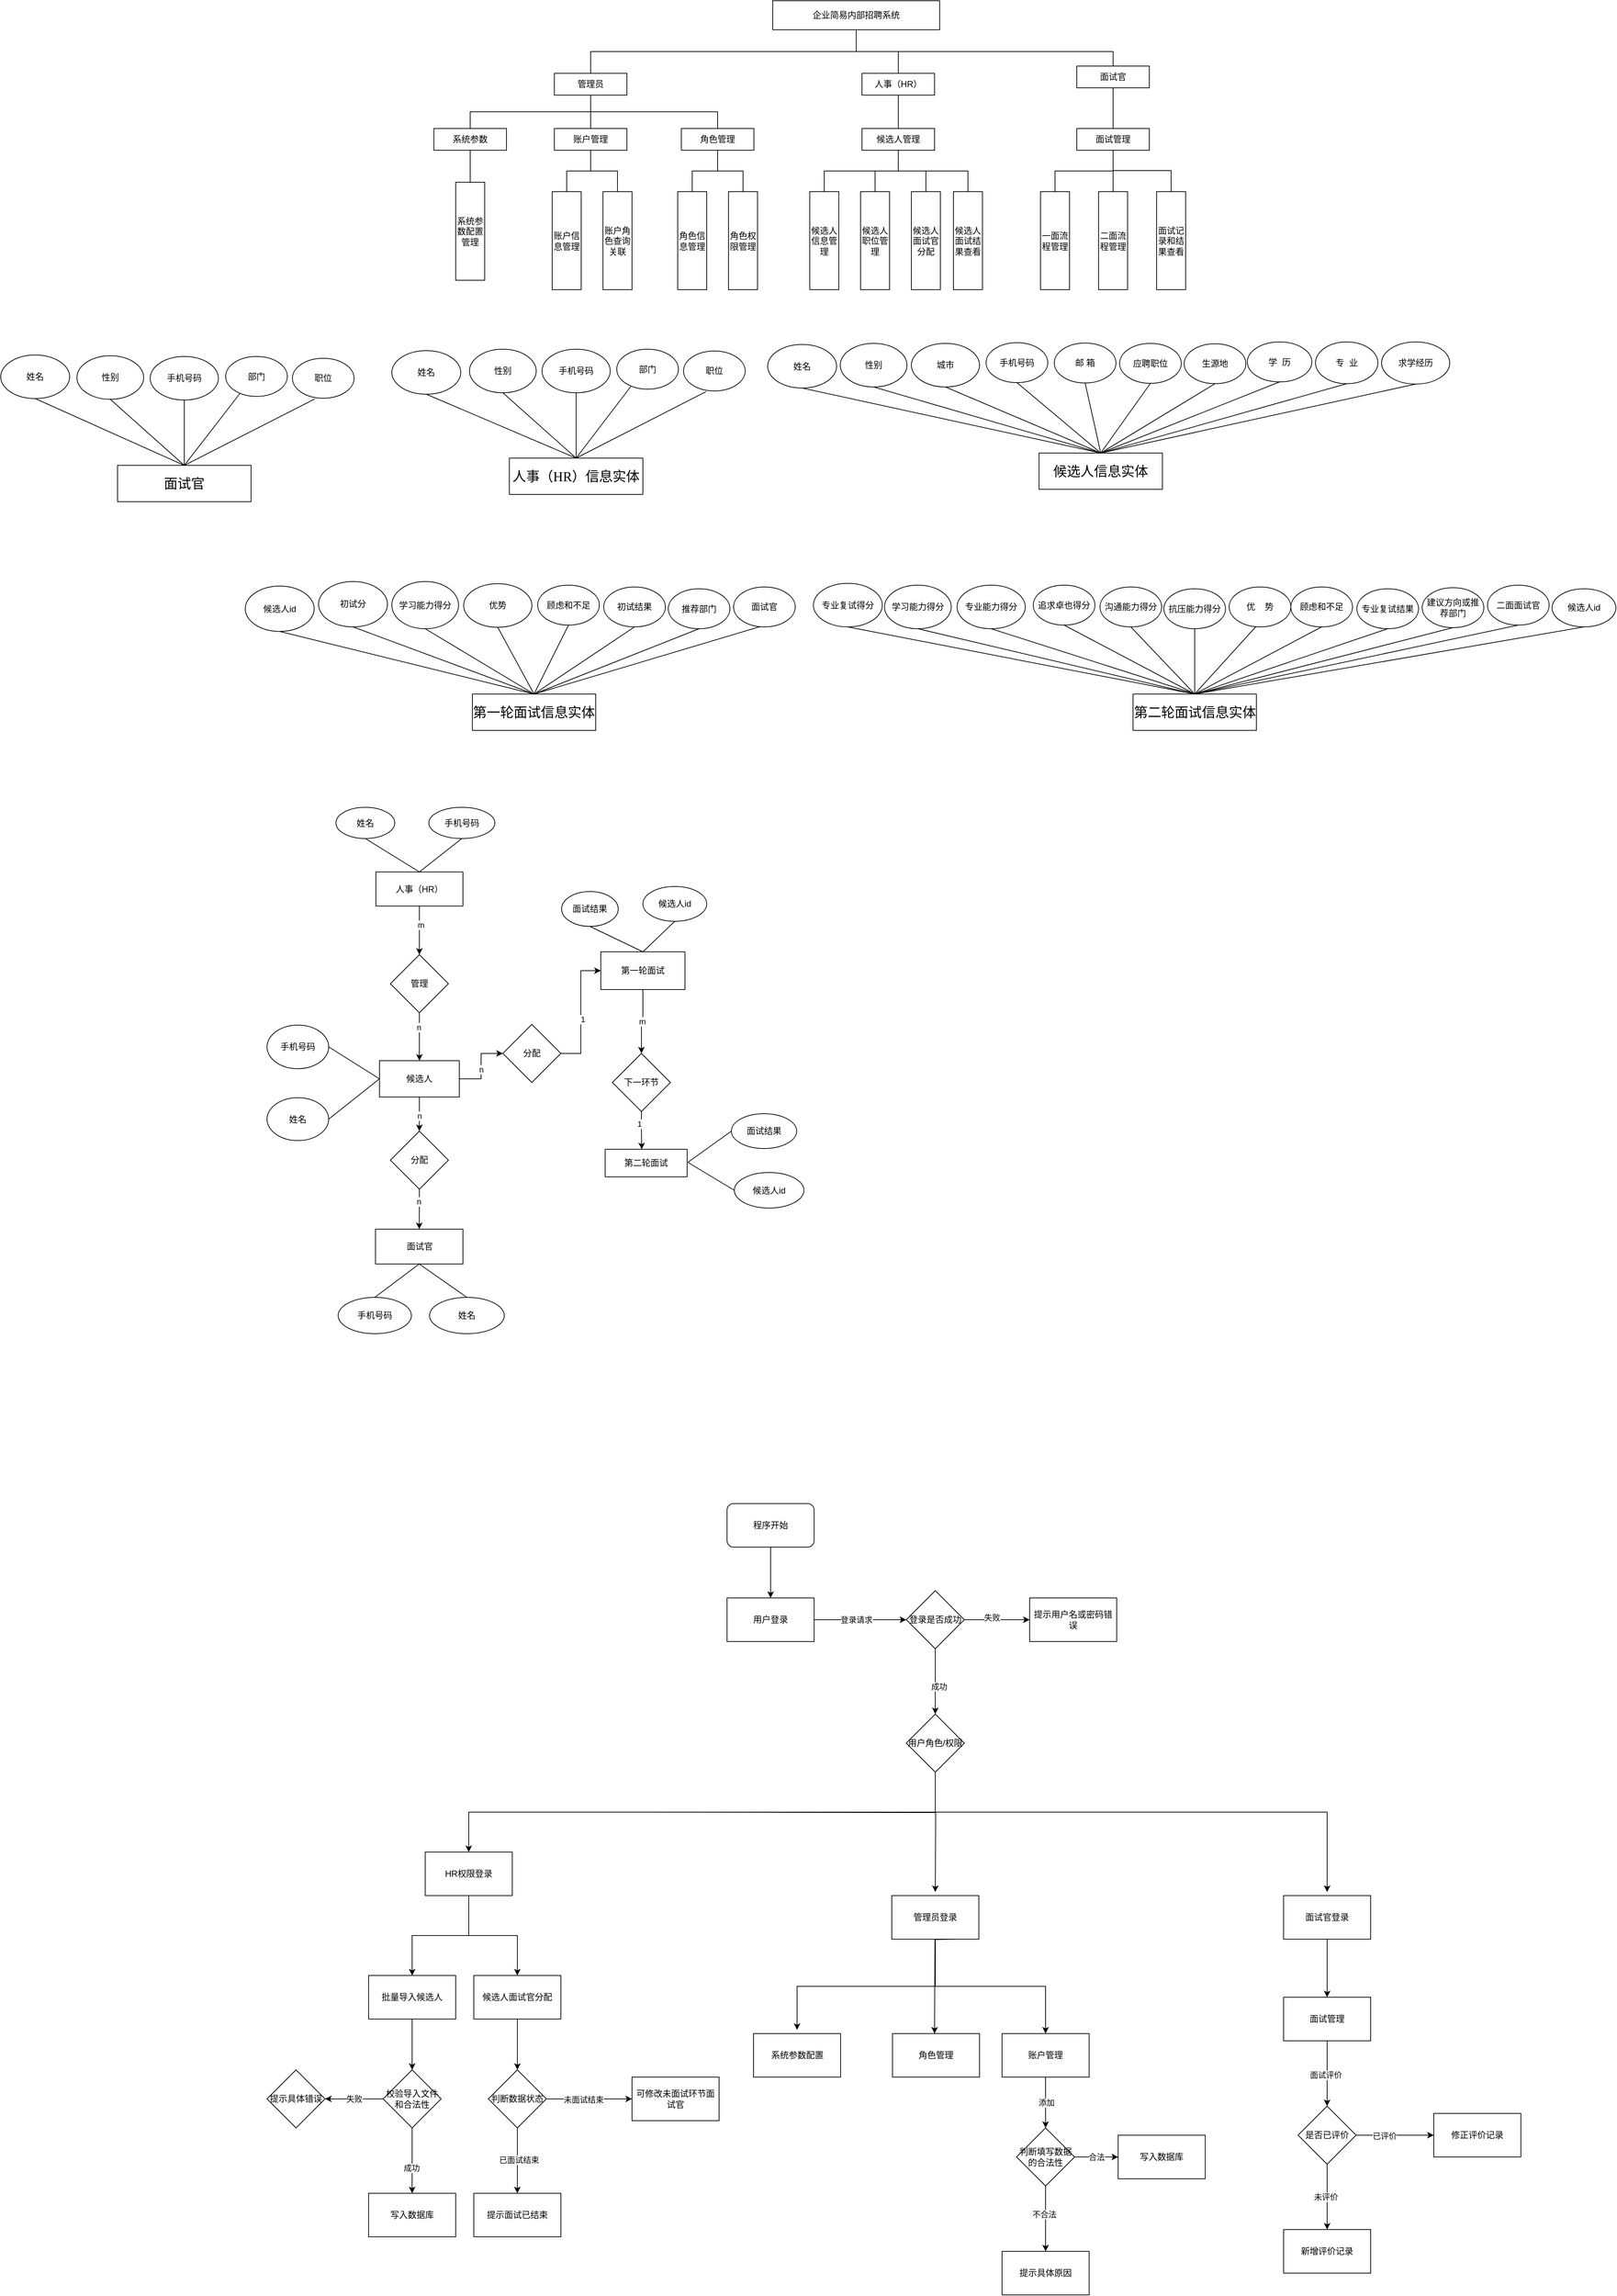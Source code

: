 <mxfile version="21.1.1" type="github">
  <diagram name="第 1 页" id="vMp5FmEjGzmWGoxb78nr">
    <mxGraphModel dx="2021" dy="1666" grid="1" gridSize="10" guides="1" tooltips="1" connect="1" arrows="1" fold="1" page="1" pageScale="1" pageWidth="827" pageHeight="1169" math="0" shadow="0">
      <root>
        <mxCell id="0" />
        <mxCell id="1" parent="0" />
        <mxCell id="QuiFqJqIi-HaTxp3gUGb-55" style="edgeStyle=orthogonalEdgeStyle;rounded=0;orthogonalLoop=1;jettySize=auto;html=1;exitX=0.5;exitY=1;exitDx=0;exitDy=0;endArrow=none;endFill=0;" parent="1" source="QuiFqJqIi-HaTxp3gUGb-3" target="QuiFqJqIi-HaTxp3gUGb-41" edge="1">
          <mxGeometry relative="1" as="geometry">
            <mxPoint x="495" y="30" as="sourcePoint" />
          </mxGeometry>
        </mxCell>
        <mxCell id="QuiFqJqIi-HaTxp3gUGb-56" style="edgeStyle=orthogonalEdgeStyle;rounded=0;orthogonalLoop=1;jettySize=auto;html=1;entryX=0.5;entryY=0;entryDx=0;entryDy=0;endArrow=none;endFill=0;" parent="1" source="QuiFqJqIi-HaTxp3gUGb-3" target="QuiFqJqIi-HaTxp3gUGb-46" edge="1">
          <mxGeometry relative="1" as="geometry" />
        </mxCell>
        <mxCell id="QuiFqJqIi-HaTxp3gUGb-57" style="edgeStyle=orthogonalEdgeStyle;rounded=0;orthogonalLoop=1;jettySize=auto;html=1;exitX=0.5;exitY=1;exitDx=0;exitDy=0;entryX=0.5;entryY=0;entryDx=0;entryDy=0;endArrow=none;endFill=0;" parent="1" source="QuiFqJqIi-HaTxp3gUGb-3" target="QuiFqJqIi-HaTxp3gUGb-47" edge="1">
          <mxGeometry relative="1" as="geometry">
            <mxPoint x="495" y="40" as="sourcePoint" />
            <Array as="points">
              <mxPoint x="532" y="60" />
              <mxPoint x="886" y="60" />
            </Array>
          </mxGeometry>
        </mxCell>
        <mxCell id="QuiFqJqIi-HaTxp3gUGb-3" value="企业简易内部招聘系统" style="rounded=0;whiteSpace=wrap;html=1;" parent="1" vertex="1">
          <mxGeometry x="417" y="-10" width="230" height="40" as="geometry" />
        </mxCell>
        <mxCell id="QuiFqJqIi-HaTxp3gUGb-17" value="" style="edgeStyle=orthogonalEdgeStyle;rounded=0;orthogonalLoop=1;jettySize=auto;html=1;endArrow=none;endFill=0;" parent="1" source="QuiFqJqIi-HaTxp3gUGb-12" target="QuiFqJqIi-HaTxp3gUGb-16" edge="1">
          <mxGeometry relative="1" as="geometry" />
        </mxCell>
        <mxCell id="QuiFqJqIi-HaTxp3gUGb-31" style="edgeStyle=orthogonalEdgeStyle;rounded=0;orthogonalLoop=1;jettySize=auto;html=1;exitX=0.5;exitY=1;exitDx=0;exitDy=0;endArrow=none;endFill=0;" parent="1" source="QuiFqJqIi-HaTxp3gUGb-12" target="QuiFqJqIi-HaTxp3gUGb-18" edge="1">
          <mxGeometry relative="1" as="geometry" />
        </mxCell>
        <mxCell id="QuiFqJqIi-HaTxp3gUGb-12" value="账户管理" style="rounded=0;whiteSpace=wrap;html=1;" parent="1" vertex="1">
          <mxGeometry x="116" y="166" width="100" height="30" as="geometry" />
        </mxCell>
        <mxCell id="QuiFqJqIi-HaTxp3gUGb-32" style="edgeStyle=orthogonalEdgeStyle;rounded=0;orthogonalLoop=1;jettySize=auto;html=1;entryX=0.5;entryY=0;entryDx=0;entryDy=0;endArrow=none;endFill=0;" parent="1" source="QuiFqJqIi-HaTxp3gUGb-13" target="QuiFqJqIi-HaTxp3gUGb-19" edge="1">
          <mxGeometry relative="1" as="geometry" />
        </mxCell>
        <mxCell id="QuiFqJqIi-HaTxp3gUGb-33" style="edgeStyle=orthogonalEdgeStyle;rounded=0;orthogonalLoop=1;jettySize=auto;html=1;entryX=0.5;entryY=0;entryDx=0;entryDy=0;endArrow=none;endFill=0;" parent="1" source="QuiFqJqIi-HaTxp3gUGb-13" target="QuiFqJqIi-HaTxp3gUGb-20" edge="1">
          <mxGeometry relative="1" as="geometry" />
        </mxCell>
        <mxCell id="QuiFqJqIi-HaTxp3gUGb-13" value="角色管理" style="rounded=0;whiteSpace=wrap;html=1;" parent="1" vertex="1">
          <mxGeometry x="291" y="166" width="100" height="30" as="geometry" />
        </mxCell>
        <mxCell id="QuiFqJqIi-HaTxp3gUGb-34" style="edgeStyle=orthogonalEdgeStyle;rounded=0;orthogonalLoop=1;jettySize=auto;html=1;entryX=0.5;entryY=0;entryDx=0;entryDy=0;exitX=0.5;exitY=1;exitDx=0;exitDy=0;endArrow=none;endFill=0;" parent="1" source="QuiFqJqIi-HaTxp3gUGb-14" target="QuiFqJqIi-HaTxp3gUGb-21" edge="1">
          <mxGeometry relative="1" as="geometry" />
        </mxCell>
        <mxCell id="QuiFqJqIi-HaTxp3gUGb-35" style="edgeStyle=orthogonalEdgeStyle;rounded=0;orthogonalLoop=1;jettySize=auto;html=1;entryX=0.5;entryY=0;entryDx=0;entryDy=0;endArrow=none;endFill=0;" parent="1" source="QuiFqJqIi-HaTxp3gUGb-14" target="QuiFqJqIi-HaTxp3gUGb-22" edge="1">
          <mxGeometry relative="1" as="geometry" />
        </mxCell>
        <mxCell id="QuiFqJqIi-HaTxp3gUGb-65" style="edgeStyle=orthogonalEdgeStyle;rounded=0;orthogonalLoop=1;jettySize=auto;html=1;entryX=0.5;entryY=0;entryDx=0;entryDy=0;endArrow=none;endFill=0;" parent="1" source="QuiFqJqIi-HaTxp3gUGb-14" target="QuiFqJqIi-HaTxp3gUGb-23" edge="1">
          <mxGeometry relative="1" as="geometry" />
        </mxCell>
        <mxCell id="QuiFqJqIi-HaTxp3gUGb-66" style="edgeStyle=orthogonalEdgeStyle;rounded=0;orthogonalLoop=1;jettySize=auto;html=1;exitX=0.5;exitY=1;exitDx=0;exitDy=0;endArrow=none;endFill=0;" parent="1" source="QuiFqJqIi-HaTxp3gUGb-14" target="QuiFqJqIi-HaTxp3gUGb-48" edge="1">
          <mxGeometry relative="1" as="geometry" />
        </mxCell>
        <mxCell id="QuiFqJqIi-HaTxp3gUGb-14" value="候选人管理" style="rounded=0;whiteSpace=wrap;html=1;" parent="1" vertex="1">
          <mxGeometry x="540" y="166" width="100" height="30" as="geometry" />
        </mxCell>
        <mxCell id="QuiFqJqIi-HaTxp3gUGb-37" style="edgeStyle=orthogonalEdgeStyle;rounded=0;orthogonalLoop=1;jettySize=auto;html=1;exitX=0.5;exitY=1;exitDx=0;exitDy=0;endArrow=none;endFill=0;" parent="1" source="QuiFqJqIi-HaTxp3gUGb-15" target="QuiFqJqIi-HaTxp3gUGb-24" edge="1">
          <mxGeometry relative="1" as="geometry" />
        </mxCell>
        <mxCell id="QuiFqJqIi-HaTxp3gUGb-38" style="edgeStyle=orthogonalEdgeStyle;rounded=0;orthogonalLoop=1;jettySize=auto;html=1;entryX=0.5;entryY=0;entryDx=0;entryDy=0;endArrow=none;endFill=0;" parent="1" source="QuiFqJqIi-HaTxp3gUGb-15" target="QuiFqJqIi-HaTxp3gUGb-25" edge="1">
          <mxGeometry relative="1" as="geometry" />
        </mxCell>
        <mxCell id="QuiFqJqIi-HaTxp3gUGb-40" style="edgeStyle=orthogonalEdgeStyle;rounded=0;orthogonalLoop=1;jettySize=auto;html=1;entryX=0.5;entryY=0;entryDx=0;entryDy=0;exitX=0.5;exitY=1;exitDx=0;exitDy=0;endArrow=none;endFill=0;" parent="1" source="QuiFqJqIi-HaTxp3gUGb-15" target="QuiFqJqIi-HaTxp3gUGb-39" edge="1">
          <mxGeometry relative="1" as="geometry">
            <mxPoint x="845" y="196" as="sourcePoint" />
            <Array as="points">
              <mxPoint x="886" y="224" />
              <mxPoint x="966" y="224" />
            </Array>
          </mxGeometry>
        </mxCell>
        <mxCell id="QuiFqJqIi-HaTxp3gUGb-15" value="面试管理" style="rounded=0;whiteSpace=wrap;html=1;" parent="1" vertex="1">
          <mxGeometry x="836" y="166" width="100" height="30" as="geometry" />
        </mxCell>
        <mxCell id="QuiFqJqIi-HaTxp3gUGb-16" value="账户信息管理" style="rounded=0;whiteSpace=wrap;html=1;" parent="1" vertex="1">
          <mxGeometry x="113" y="253" width="40" height="135" as="geometry" />
        </mxCell>
        <mxCell id="QuiFqJqIi-HaTxp3gUGb-18" value="账户角色查询关联" style="rounded=0;whiteSpace=wrap;html=1;" parent="1" vertex="1">
          <mxGeometry x="183" y="253" width="40" height="135" as="geometry" />
        </mxCell>
        <mxCell id="QuiFqJqIi-HaTxp3gUGb-19" value="角色信息管理" style="rounded=0;whiteSpace=wrap;html=1;" parent="1" vertex="1">
          <mxGeometry x="286" y="253" width="40" height="135" as="geometry" />
        </mxCell>
        <mxCell id="QuiFqJqIi-HaTxp3gUGb-20" value="角色权限管理" style="rounded=0;whiteSpace=wrap;html=1;" parent="1" vertex="1">
          <mxGeometry x="356" y="253" width="40" height="135" as="geometry" />
        </mxCell>
        <mxCell id="QuiFqJqIi-HaTxp3gUGb-21" value="候选人信息管理" style="rounded=0;whiteSpace=wrap;html=1;" parent="1" vertex="1">
          <mxGeometry x="468" y="253" width="40" height="135" as="geometry" />
        </mxCell>
        <mxCell id="QuiFqJqIi-HaTxp3gUGb-22" value="候选人职位管理" style="rounded=0;whiteSpace=wrap;html=1;" parent="1" vertex="1">
          <mxGeometry x="538" y="253" width="40" height="135" as="geometry" />
        </mxCell>
        <mxCell id="QuiFqJqIi-HaTxp3gUGb-23" value="候选人面试官分配" style="rounded=0;whiteSpace=wrap;html=1;" parent="1" vertex="1">
          <mxGeometry x="608" y="253" width="40" height="135" as="geometry" />
        </mxCell>
        <mxCell id="QuiFqJqIi-HaTxp3gUGb-24" value="一面流程管理" style="rounded=0;whiteSpace=wrap;html=1;" parent="1" vertex="1">
          <mxGeometry x="786" y="253" width="40" height="135" as="geometry" />
        </mxCell>
        <mxCell id="QuiFqJqIi-HaTxp3gUGb-25" value="二面流程管理" style="rounded=0;whiteSpace=wrap;html=1;" parent="1" vertex="1">
          <mxGeometry x="866" y="253" width="40" height="135" as="geometry" />
        </mxCell>
        <mxCell id="QuiFqJqIi-HaTxp3gUGb-39" value="面试记录和结果查看" style="rounded=0;whiteSpace=wrap;html=1;" parent="1" vertex="1">
          <mxGeometry x="946" y="253" width="40" height="135" as="geometry" />
        </mxCell>
        <mxCell id="QuiFqJqIi-HaTxp3gUGb-42" style="edgeStyle=orthogonalEdgeStyle;rounded=0;orthogonalLoop=1;jettySize=auto;html=1;entryX=0.5;entryY=0;entryDx=0;entryDy=0;exitX=0.5;exitY=1;exitDx=0;exitDy=0;endArrow=none;endFill=0;" parent="1" source="QuiFqJqIi-HaTxp3gUGb-41" target="QuiFqJqIi-HaTxp3gUGb-12" edge="1">
          <mxGeometry relative="1" as="geometry" />
        </mxCell>
        <mxCell id="QuiFqJqIi-HaTxp3gUGb-45" style="edgeStyle=orthogonalEdgeStyle;rounded=0;orthogonalLoop=1;jettySize=auto;html=1;entryX=0.5;entryY=0;entryDx=0;entryDy=0;exitX=0.5;exitY=1;exitDx=0;exitDy=0;endArrow=none;endFill=0;" parent="1" source="QuiFqJqIi-HaTxp3gUGb-41" target="QuiFqJqIi-HaTxp3gUGb-13" edge="1">
          <mxGeometry relative="1" as="geometry">
            <mxPoint x="210" y="130" as="sourcePoint" />
          </mxGeometry>
        </mxCell>
        <mxCell id="QuiFqJqIi-HaTxp3gUGb-62" style="edgeStyle=orthogonalEdgeStyle;rounded=0;orthogonalLoop=1;jettySize=auto;html=1;entryX=0.5;entryY=0;entryDx=0;entryDy=0;exitX=0.5;exitY=1;exitDx=0;exitDy=0;endArrow=none;endFill=0;" parent="1" source="QuiFqJqIi-HaTxp3gUGb-41" target="QuiFqJqIi-HaTxp3gUGb-61" edge="1">
          <mxGeometry relative="1" as="geometry" />
        </mxCell>
        <mxCell id="QuiFqJqIi-HaTxp3gUGb-41" value="管理员" style="rounded=0;whiteSpace=wrap;html=1;" parent="1" vertex="1">
          <mxGeometry x="116" y="90" width="100" height="30" as="geometry" />
        </mxCell>
        <mxCell id="QuiFqJqIi-HaTxp3gUGb-53" style="edgeStyle=orthogonalEdgeStyle;rounded=0;orthogonalLoop=1;jettySize=auto;html=1;entryX=0.5;entryY=0;entryDx=0;entryDy=0;endArrow=none;endFill=0;" parent="1" source="QuiFqJqIi-HaTxp3gUGb-46" target="QuiFqJqIi-HaTxp3gUGb-14" edge="1">
          <mxGeometry relative="1" as="geometry" />
        </mxCell>
        <mxCell id="QuiFqJqIi-HaTxp3gUGb-46" value="人事（HR）" style="rounded=0;whiteSpace=wrap;html=1;" parent="1" vertex="1">
          <mxGeometry x="540" y="90" width="100" height="30" as="geometry" />
        </mxCell>
        <mxCell id="QuiFqJqIi-HaTxp3gUGb-54" style="edgeStyle=orthogonalEdgeStyle;rounded=0;orthogonalLoop=1;jettySize=auto;html=1;entryX=0.5;entryY=0;entryDx=0;entryDy=0;endArrow=none;endFill=0;" parent="1" source="QuiFqJqIi-HaTxp3gUGb-47" target="QuiFqJqIi-HaTxp3gUGb-15" edge="1">
          <mxGeometry relative="1" as="geometry" />
        </mxCell>
        <mxCell id="QuiFqJqIi-HaTxp3gUGb-47" value="面试官" style="rounded=0;whiteSpace=wrap;html=1;" parent="1" vertex="1">
          <mxGeometry x="836" y="80" width="100" height="30" as="geometry" />
        </mxCell>
        <mxCell id="QuiFqJqIi-HaTxp3gUGb-48" value="候选人面试结果查看" style="rounded=0;whiteSpace=wrap;html=1;" parent="1" vertex="1">
          <mxGeometry x="666" y="253" width="40" height="135" as="geometry" />
        </mxCell>
        <mxCell id="QuiFqJqIi-HaTxp3gUGb-64" style="edgeStyle=orthogonalEdgeStyle;rounded=0;orthogonalLoop=1;jettySize=auto;html=1;entryX=0.5;entryY=0;entryDx=0;entryDy=0;endArrow=none;endFill=0;" parent="1" source="QuiFqJqIi-HaTxp3gUGb-61" target="QuiFqJqIi-HaTxp3gUGb-63" edge="1">
          <mxGeometry relative="1" as="geometry" />
        </mxCell>
        <mxCell id="QuiFqJqIi-HaTxp3gUGb-61" value="系统参数" style="rounded=0;whiteSpace=wrap;html=1;" parent="1" vertex="1">
          <mxGeometry x="-50" y="166" width="100" height="30" as="geometry" />
        </mxCell>
        <mxCell id="QuiFqJqIi-HaTxp3gUGb-63" value="系统参数配置管理" style="rounded=0;whiteSpace=wrap;html=1;" parent="1" vertex="1">
          <mxGeometry x="-20" y="240" width="40" height="135" as="geometry" />
        </mxCell>
        <mxCell id="QuiFqJqIi-HaTxp3gUGb-67" value="&lt;p style=&quot;margin-left: 0pt; text-align: justify; line-height: 28px; font-family: &amp;quot;Times New Roman&amp;quot;; font-size: 14pt;&quot; class=&quot;MsoNormal&quot;&gt;人事&lt;span style=&quot;font-size: 14pt;&quot;&gt;&lt;font face=&quot;仿宋&quot;&gt;（&lt;/font&gt;&lt;/span&gt;&lt;span style=&quot;font-family: 仿宋; font-size: 14pt;&quot;&gt;HR&lt;/span&gt;&lt;span style=&quot;font-size: 14pt;&quot;&gt;&lt;font face=&quot;仿宋&quot;&gt;）&lt;/font&gt;&lt;/span&gt;&lt;span style=&quot;font-family: 仿宋; font-size: 14pt;&quot;&gt;信息实体&lt;/span&gt;&lt;/p&gt;" style="rounded=0;whiteSpace=wrap;html=1;" parent="1" vertex="1">
          <mxGeometry x="54" y="620" width="184" height="50" as="geometry" />
        </mxCell>
        <mxCell id="QuiFqJqIi-HaTxp3gUGb-68" value="姓名" style="ellipse;whiteSpace=wrap;html=1;" parent="1" vertex="1">
          <mxGeometry x="-108" y="472" width="95" height="60" as="geometry" />
        </mxCell>
        <mxCell id="QuiFqJqIi-HaTxp3gUGb-69" value="性别" style="ellipse;whiteSpace=wrap;html=1;" parent="1" vertex="1">
          <mxGeometry x="-1" y="470" width="92" height="60" as="geometry" />
        </mxCell>
        <mxCell id="QuiFqJqIi-HaTxp3gUGb-73" value="" style="endArrow=none;html=1;rounded=0;exitX=0.5;exitY=0;exitDx=0;exitDy=0;entryX=0.5;entryY=1;entryDx=0;entryDy=0;" parent="1" source="QuiFqJqIi-HaTxp3gUGb-67" target="QuiFqJqIi-HaTxp3gUGb-68" edge="1">
          <mxGeometry width="50" height="50" relative="1" as="geometry">
            <mxPoint x="-70" y="590" as="sourcePoint" />
            <mxPoint x="-20" y="540" as="targetPoint" />
          </mxGeometry>
        </mxCell>
        <mxCell id="QuiFqJqIi-HaTxp3gUGb-74" value="" style="endArrow=none;html=1;rounded=0;exitX=0.5;exitY=0;exitDx=0;exitDy=0;entryX=0.5;entryY=1;entryDx=0;entryDy=0;" parent="1" source="QuiFqJqIi-HaTxp3gUGb-67" target="QuiFqJqIi-HaTxp3gUGb-69" edge="1">
          <mxGeometry width="50" height="50" relative="1" as="geometry">
            <mxPoint x="90" y="580" as="sourcePoint" />
            <mxPoint x="140" y="530" as="targetPoint" />
          </mxGeometry>
        </mxCell>
        <mxCell id="QuiFqJqIi-HaTxp3gUGb-76" value="手机号码" style="ellipse;whiteSpace=wrap;html=1;" parent="1" vertex="1">
          <mxGeometry x="99" y="470" width="94" height="60" as="geometry" />
        </mxCell>
        <mxCell id="QuiFqJqIi-HaTxp3gUGb-77" value="部门" style="ellipse;whiteSpace=wrap;html=1;" parent="1" vertex="1">
          <mxGeometry x="202" y="470" width="85" height="55" as="geometry" />
        </mxCell>
        <mxCell id="QuiFqJqIi-HaTxp3gUGb-78" value="" style="endArrow=none;html=1;rounded=0;entryX=0.5;entryY=1;entryDx=0;entryDy=0;" parent="1" target="QuiFqJqIi-HaTxp3gUGb-76" edge="1" source="QuiFqJqIi-HaTxp3gUGb-67">
          <mxGeometry width="50" height="50" relative="1" as="geometry">
            <mxPoint x="110" y="620" as="sourcePoint" />
            <mxPoint x="160" y="570" as="targetPoint" />
          </mxGeometry>
        </mxCell>
        <mxCell id="QuiFqJqIi-HaTxp3gUGb-79" value="" style="endArrow=none;html=1;rounded=0;entryX=0.232;entryY=0.925;entryDx=0;entryDy=0;entryPerimeter=0;exitX=0.5;exitY=0;exitDx=0;exitDy=0;" parent="1" target="QuiFqJqIi-HaTxp3gUGb-77" edge="1" source="QuiFqJqIi-HaTxp3gUGb-67">
          <mxGeometry width="50" height="50" relative="1" as="geometry">
            <mxPoint x="116" y="620" as="sourcePoint" />
            <mxPoint x="260" y="530" as="targetPoint" />
          </mxGeometry>
        </mxCell>
        <mxCell id="QuiFqJqIi-HaTxp3gUGb-81" value="职位" style="ellipse;whiteSpace=wrap;html=1;" parent="1" vertex="1">
          <mxGeometry x="294" y="472.5" width="85" height="55" as="geometry" />
        </mxCell>
        <mxCell id="QuiFqJqIi-HaTxp3gUGb-82" value="" style="endArrow=none;html=1;rounded=0;entryX=0.365;entryY=1.018;entryDx=0;entryDy=0;entryPerimeter=0;exitX=0.5;exitY=0;exitDx=0;exitDy=0;" parent="1" target="QuiFqJqIi-HaTxp3gUGb-81" edge="1" source="QuiFqJqIi-HaTxp3gUGb-67">
          <mxGeometry width="50" height="50" relative="1" as="geometry">
            <mxPoint x="120" y="620" as="sourcePoint" />
            <mxPoint x="267" y="531" as="targetPoint" />
          </mxGeometry>
        </mxCell>
        <mxCell id="QuiFqJqIi-HaTxp3gUGb-83" value="&lt;p style=&quot;margin-left: 0pt; text-align: justify; line-height: 28px; font-family: &amp;quot;Times New Roman&amp;quot;; font-size: 14pt;&quot; class=&quot;MsoNormal&quot;&gt;候选人信息实体&lt;/p&gt;" style="rounded=0;whiteSpace=wrap;html=1;" parent="1" vertex="1">
          <mxGeometry x="784" y="613" width="170" height="50" as="geometry" />
        </mxCell>
        <mxCell id="QuiFqJqIi-HaTxp3gUGb-84" value="姓名" style="ellipse;whiteSpace=wrap;html=1;" parent="1" vertex="1">
          <mxGeometry x="410" y="463.5" width="95" height="60" as="geometry" />
        </mxCell>
        <mxCell id="QuiFqJqIi-HaTxp3gUGb-85" value="性别" style="ellipse;whiteSpace=wrap;html=1;" parent="1" vertex="1">
          <mxGeometry x="510" y="462" width="92" height="60" as="geometry" />
        </mxCell>
        <mxCell id="QuiFqJqIi-HaTxp3gUGb-86" value="" style="endArrow=none;html=1;rounded=0;exitX=0.5;exitY=0;exitDx=0;exitDy=0;entryX=0.5;entryY=1;entryDx=0;entryDy=0;" parent="1" target="QuiFqJqIi-HaTxp3gUGb-85" edge="1" source="QuiFqJqIi-HaTxp3gUGb-83">
          <mxGeometry width="50" height="50" relative="1" as="geometry">
            <mxPoint x="810" y="610" as="sourcePoint" />
            <mxPoint x="848" y="520" as="targetPoint" />
          </mxGeometry>
        </mxCell>
        <mxCell id="QuiFqJqIi-HaTxp3gUGb-87" value="城市" style="ellipse;whiteSpace=wrap;html=1;" parent="1" vertex="1">
          <mxGeometry x="608" y="462" width="94" height="60" as="geometry" />
        </mxCell>
        <mxCell id="QuiFqJqIi-HaTxp3gUGb-88" value="手机号码" style="ellipse;whiteSpace=wrap;html=1;" parent="1" vertex="1">
          <mxGeometry x="711" y="461" width="85" height="55" as="geometry" />
        </mxCell>
        <mxCell id="QuiFqJqIi-HaTxp3gUGb-89" value="" style="endArrow=none;html=1;rounded=0;entryX=0.5;entryY=1;entryDx=0;entryDy=0;exitX=0.5;exitY=0;exitDx=0;exitDy=0;" parent="1" target="QuiFqJqIi-HaTxp3gUGb-87" edge="1" source="QuiFqJqIi-HaTxp3gUGb-83">
          <mxGeometry width="50" height="50" relative="1" as="geometry">
            <mxPoint x="830" y="610" as="sourcePoint" />
            <mxPoint x="868" y="560" as="targetPoint" />
          </mxGeometry>
        </mxCell>
        <mxCell id="QuiFqJqIi-HaTxp3gUGb-90" value="" style="endArrow=none;html=1;rounded=0;entryX=0.5;entryY=1;entryDx=0;entryDy=0;exitX=0.5;exitY=0;exitDx=0;exitDy=0;" parent="1" target="QuiFqJqIi-HaTxp3gUGb-88" edge="1" source="QuiFqJqIi-HaTxp3gUGb-83">
          <mxGeometry width="50" height="50" relative="1" as="geometry">
            <mxPoint x="830" y="610" as="sourcePoint" />
            <mxPoint x="968" y="520" as="targetPoint" />
          </mxGeometry>
        </mxCell>
        <mxCell id="QuiFqJqIi-HaTxp3gUGb-91" value="邮 箱" style="ellipse;whiteSpace=wrap;html=1;" parent="1" vertex="1">
          <mxGeometry x="805" y="461.5" width="85" height="55" as="geometry" />
        </mxCell>
        <mxCell id="QuiFqJqIi-HaTxp3gUGb-92" value="" style="endArrow=none;html=1;rounded=0;entryX=0.5;entryY=1;entryDx=0;entryDy=0;exitX=0.5;exitY=0;exitDx=0;exitDy=0;" parent="1" target="QuiFqJqIi-HaTxp3gUGb-91" edge="1" source="QuiFqJqIi-HaTxp3gUGb-83">
          <mxGeometry width="50" height="50" relative="1" as="geometry">
            <mxPoint x="839" y="610" as="sourcePoint" />
            <mxPoint x="975" y="521" as="targetPoint" />
          </mxGeometry>
        </mxCell>
        <mxCell id="QuiFqJqIi-HaTxp3gUGb-93" value="" style="endArrow=none;html=1;rounded=0;exitX=0.5;exitY=0;exitDx=0;exitDy=0;entryX=0.5;entryY=1;entryDx=0;entryDy=0;" parent="1" target="QuiFqJqIi-HaTxp3gUGb-84" edge="1" source="QuiFqJqIi-HaTxp3gUGb-83">
          <mxGeometry width="50" height="50" relative="1" as="geometry">
            <mxPoint x="807" y="611" as="sourcePoint" />
            <mxPoint x="647" y="530" as="targetPoint" />
          </mxGeometry>
        </mxCell>
        <mxCell id="QuiFqJqIi-HaTxp3gUGb-94" value="应聘职位" style="ellipse;whiteSpace=wrap;html=1;" parent="1" vertex="1">
          <mxGeometry x="895" y="462" width="85" height="55" as="geometry" />
        </mxCell>
        <mxCell id="QuiFqJqIi-HaTxp3gUGb-95" value="生源地" style="ellipse;whiteSpace=wrap;html=1;" parent="1" vertex="1">
          <mxGeometry x="984" y="462.5" width="85" height="55" as="geometry" />
        </mxCell>
        <mxCell id="QuiFqJqIi-HaTxp3gUGb-96" value="" style="endArrow=none;html=1;rounded=0;exitX=0.5;exitY=0;exitDx=0;exitDy=0;entryX=0.5;entryY=1;entryDx=0;entryDy=0;" parent="1" source="QuiFqJqIi-HaTxp3gUGb-83" target="QuiFqJqIi-HaTxp3gUGb-94" edge="1">
          <mxGeometry width="50" height="50" relative="1" as="geometry">
            <mxPoint x="852" y="607" as="sourcePoint" />
            <mxPoint x="1050" y="520" as="targetPoint" />
          </mxGeometry>
        </mxCell>
        <mxCell id="QuiFqJqIi-HaTxp3gUGb-97" value="学&amp;nbsp; 历" style="ellipse;whiteSpace=wrap;html=1;" parent="1" vertex="1">
          <mxGeometry x="1071" y="460" width="89" height="55" as="geometry" />
        </mxCell>
        <mxCell id="QuiFqJqIi-HaTxp3gUGb-98" value="专&amp;nbsp; 业" style="ellipse;whiteSpace=wrap;html=1;" parent="1" vertex="1">
          <mxGeometry x="1165" y="460" width="86" height="57.5" as="geometry" />
        </mxCell>
        <mxCell id="QuiFqJqIi-HaTxp3gUGb-99" value="求学经历" style="ellipse;whiteSpace=wrap;html=1;" parent="1" vertex="1">
          <mxGeometry x="1256" y="460" width="94" height="58" as="geometry" />
        </mxCell>
        <mxCell id="QuiFqJqIi-HaTxp3gUGb-100" value="" style="endArrow=none;html=1;rounded=0;entryX=0.5;entryY=1;entryDx=0;entryDy=0;exitX=0.5;exitY=0;exitDx=0;exitDy=0;" parent="1" source="QuiFqJqIi-HaTxp3gUGb-83" target="QuiFqJqIi-HaTxp3gUGb-97" edge="1">
          <mxGeometry width="50" height="50" relative="1" as="geometry">
            <mxPoint x="862" y="617" as="sourcePoint" />
            <mxPoint x="1060" y="530" as="targetPoint" />
          </mxGeometry>
        </mxCell>
        <mxCell id="QuiFqJqIi-HaTxp3gUGb-101" value="" style="endArrow=none;html=1;rounded=0;entryX=0.5;entryY=1;entryDx=0;entryDy=0;exitX=0.5;exitY=0;exitDx=0;exitDy=0;" parent="1" target="QuiFqJqIi-HaTxp3gUGb-98" edge="1" source="QuiFqJqIi-HaTxp3gUGb-83">
          <mxGeometry width="50" height="50" relative="1" as="geometry">
            <mxPoint x="830" y="610" as="sourcePoint" />
            <mxPoint x="1214" y="526" as="targetPoint" />
          </mxGeometry>
        </mxCell>
        <mxCell id="QuiFqJqIi-HaTxp3gUGb-102" value="" style="endArrow=none;html=1;rounded=0;entryX=0.5;entryY=1;entryDx=0;entryDy=0;exitX=0.5;exitY=0;exitDx=0;exitDy=0;" parent="1" target="QuiFqJqIi-HaTxp3gUGb-99" edge="1" source="QuiFqJqIi-HaTxp3gUGb-83">
          <mxGeometry width="50" height="50" relative="1" as="geometry">
            <mxPoint x="830" y="610" as="sourcePoint" />
            <mxPoint x="1324" y="526" as="targetPoint" />
          </mxGeometry>
        </mxCell>
        <mxCell id="QuiFqJqIi-HaTxp3gUGb-103" value="" style="endArrow=none;html=1;rounded=0;exitX=0.5;exitY=0;exitDx=0;exitDy=0;entryX=0.5;entryY=1;entryDx=0;entryDy=0;" parent="1" source="QuiFqJqIi-HaTxp3gUGb-83" edge="1" target="QuiFqJqIi-HaTxp3gUGb-95">
          <mxGeometry width="50" height="50" relative="1" as="geometry">
            <mxPoint x="1020" y="570" as="sourcePoint" />
            <mxPoint x="1030" y="520" as="targetPoint" />
          </mxGeometry>
        </mxCell>
        <mxCell id="QuiFqJqIi-HaTxp3gUGb-104" value="&lt;p style=&quot;margin-left: 0pt; text-align: justify; line-height: 28px; font-family: &amp;quot;Times New Roman&amp;quot;; font-size: 14pt;&quot; class=&quot;MsoNormal&quot;&gt;第一轮面试信息实体&lt;/p&gt;" style="rounded=0;whiteSpace=wrap;html=1;" parent="1" vertex="1">
          <mxGeometry x="3" y="945" width="170" height="50" as="geometry" />
        </mxCell>
        <mxCell id="QuiFqJqIi-HaTxp3gUGb-105" value="初试分" style="ellipse;whiteSpace=wrap;html=1;" parent="1" vertex="1">
          <mxGeometry x="-209" y="790" width="95" height="62.5" as="geometry" />
        </mxCell>
        <mxCell id="QuiFqJqIi-HaTxp3gUGb-106" value="学习能力得分" style="ellipse;whiteSpace=wrap;html=1;" parent="1" vertex="1">
          <mxGeometry x="-108" y="790" width="92" height="65" as="geometry" />
        </mxCell>
        <mxCell id="QuiFqJqIi-HaTxp3gUGb-107" value="" style="endArrow=none;html=1;rounded=0;entryX=0.5;entryY=1;entryDx=0;entryDy=0;exitX=0.5;exitY=0;exitDx=0;exitDy=0;" parent="1" source="QuiFqJqIi-HaTxp3gUGb-104" target="QuiFqJqIi-HaTxp3gUGb-106" edge="1">
          <mxGeometry width="50" height="50" relative="1" as="geometry">
            <mxPoint x="160" y="940" as="sourcePoint" />
            <mxPoint x="184" y="855" as="targetPoint" />
          </mxGeometry>
        </mxCell>
        <mxCell id="QuiFqJqIi-HaTxp3gUGb-108" value="优势" style="ellipse;whiteSpace=wrap;html=1;" parent="1" vertex="1">
          <mxGeometry x="-9" y="793" width="94" height="60" as="geometry" />
        </mxCell>
        <mxCell id="QuiFqJqIi-HaTxp3gUGb-109" value="顾虑和不足" style="ellipse;whiteSpace=wrap;html=1;" parent="1" vertex="1">
          <mxGeometry x="93" y="795" width="85" height="55" as="geometry" />
        </mxCell>
        <mxCell id="QuiFqJqIi-HaTxp3gUGb-110" value="" style="endArrow=none;html=1;rounded=0;entryX=0.5;entryY=1;entryDx=0;entryDy=0;exitX=0.5;exitY=0;exitDx=0;exitDy=0;" parent="1" target="QuiFqJqIi-HaTxp3gUGb-108" edge="1" source="QuiFqJqIi-HaTxp3gUGb-104">
          <mxGeometry width="50" height="50" relative="1" as="geometry">
            <mxPoint x="154" y="945" as="sourcePoint" />
            <mxPoint x="204" y="895" as="targetPoint" />
          </mxGeometry>
        </mxCell>
        <mxCell id="QuiFqJqIi-HaTxp3gUGb-111" value="" style="endArrow=none;html=1;rounded=0;entryX=0.5;entryY=1;entryDx=0;entryDy=0;exitX=0.5;exitY=0;exitDx=0;exitDy=0;" parent="1" target="QuiFqJqIi-HaTxp3gUGb-109" edge="1" source="QuiFqJqIi-HaTxp3gUGb-104">
          <mxGeometry width="50" height="50" relative="1" as="geometry">
            <mxPoint x="160" y="945" as="sourcePoint" />
            <mxPoint x="304" y="855" as="targetPoint" />
          </mxGeometry>
        </mxCell>
        <mxCell id="QuiFqJqIi-HaTxp3gUGb-112" value="初试结果" style="ellipse;whiteSpace=wrap;html=1;" parent="1" vertex="1">
          <mxGeometry x="184" y="797.5" width="85" height="55" as="geometry" />
        </mxCell>
        <mxCell id="QuiFqJqIi-HaTxp3gUGb-113" value="" style="endArrow=none;html=1;rounded=0;entryX=0.5;entryY=1;entryDx=0;entryDy=0;exitX=0.5;exitY=0;exitDx=0;exitDy=0;" parent="1" target="QuiFqJqIi-HaTxp3gUGb-112" edge="1" source="QuiFqJqIi-HaTxp3gUGb-104">
          <mxGeometry width="50" height="50" relative="1" as="geometry">
            <mxPoint x="164" y="945" as="sourcePoint" />
            <mxPoint x="311" y="856" as="targetPoint" />
          </mxGeometry>
        </mxCell>
        <mxCell id="QuiFqJqIi-HaTxp3gUGb-114" value="" style="endArrow=none;html=1;rounded=0;entryX=0.5;entryY=1;entryDx=0;entryDy=0;exitX=0.5;exitY=0;exitDx=0;exitDy=0;" parent="1" source="QuiFqJqIi-HaTxp3gUGb-104" target="QuiFqJqIi-HaTxp3gUGb-105" edge="1">
          <mxGeometry width="50" height="50" relative="1" as="geometry">
            <mxPoint x="163" y="940" as="sourcePoint" />
            <mxPoint x="-17" y="865" as="targetPoint" />
          </mxGeometry>
        </mxCell>
        <mxCell id="QuiFqJqIi-HaTxp3gUGb-115" value="推荐部门" style="ellipse;whiteSpace=wrap;html=1;" parent="1" vertex="1">
          <mxGeometry x="273" y="800" width="85" height="55" as="geometry" />
        </mxCell>
        <mxCell id="QuiFqJqIi-HaTxp3gUGb-116" value="面试官" style="ellipse;whiteSpace=wrap;html=1;" parent="1" vertex="1">
          <mxGeometry x="363" y="797.5" width="85" height="55" as="geometry" />
        </mxCell>
        <mxCell id="QuiFqJqIi-HaTxp3gUGb-117" value="" style="endArrow=none;html=1;rounded=0;exitX=0.5;exitY=0;exitDx=0;exitDy=0;entryX=0.5;entryY=1;entryDx=0;entryDy=0;" parent="1" target="QuiFqJqIi-HaTxp3gUGb-115" edge="1" source="QuiFqJqIi-HaTxp3gUGb-104">
          <mxGeometry width="50" height="50" relative="1" as="geometry">
            <mxPoint x="176.98" y="945" as="sourcePoint" />
            <mxPoint x="386" y="855" as="targetPoint" />
          </mxGeometry>
        </mxCell>
        <mxCell id="QuiFqJqIi-HaTxp3gUGb-124" value="" style="endArrow=none;html=1;rounded=0;exitX=0.5;exitY=0;exitDx=0;exitDy=0;entryX=0.435;entryY=0.991;entryDx=0;entryDy=0;entryPerimeter=0;" parent="1" target="QuiFqJqIi-HaTxp3gUGb-116" edge="1" source="QuiFqJqIi-HaTxp3gUGb-104">
          <mxGeometry width="50" height="50" relative="1" as="geometry">
            <mxPoint x="191.94" y="945" as="sourcePoint" />
            <mxPoint x="366" y="855" as="targetPoint" />
          </mxGeometry>
        </mxCell>
        <mxCell id="QuiFqJqIi-HaTxp3gUGb-125" value="&lt;p style=&quot;margin-left: 0pt; text-align: justify; line-height: 28px; font-family: &amp;quot;Times New Roman&amp;quot;; font-size: 14pt;&quot; class=&quot;MsoNormal&quot;&gt;第二轮面试信息实体&lt;/p&gt;" style="rounded=0;whiteSpace=wrap;html=1;" parent="1" vertex="1">
          <mxGeometry x="913.5" y="945" width="170" height="50" as="geometry" />
        </mxCell>
        <mxCell id="QuiFqJqIi-HaTxp3gUGb-126" value="专业复试得分" style="ellipse;whiteSpace=wrap;html=1;" parent="1" vertex="1">
          <mxGeometry x="473" y="792.5" width="95" height="60" as="geometry" />
        </mxCell>
        <mxCell id="QuiFqJqIi-HaTxp3gUGb-127" value="学习能力得分" style="ellipse;whiteSpace=wrap;html=1;" parent="1" vertex="1">
          <mxGeometry x="571" y="795" width="92" height="60" as="geometry" />
        </mxCell>
        <mxCell id="QuiFqJqIi-HaTxp3gUGb-128" value="" style="endArrow=none;html=1;rounded=0;exitX=0.5;exitY=0;exitDx=0;exitDy=0;entryX=0.5;entryY=1;entryDx=0;entryDy=0;" parent="1" source="QuiFqJqIi-HaTxp3gUGb-125" target="QuiFqJqIi-HaTxp3gUGb-127" edge="1">
          <mxGeometry width="50" height="50" relative="1" as="geometry">
            <mxPoint x="874" y="945" as="sourcePoint" />
            <mxPoint x="912" y="855" as="targetPoint" />
          </mxGeometry>
        </mxCell>
        <mxCell id="QuiFqJqIi-HaTxp3gUGb-129" value="专业能力得分" style="ellipse;whiteSpace=wrap;html=1;" parent="1" vertex="1">
          <mxGeometry x="671" y="795" width="94" height="60" as="geometry" />
        </mxCell>
        <mxCell id="QuiFqJqIi-HaTxp3gUGb-130" value="追求卓也得分" style="ellipse;whiteSpace=wrap;html=1;" parent="1" vertex="1">
          <mxGeometry x="776" y="795" width="85" height="55" as="geometry" />
        </mxCell>
        <mxCell id="QuiFqJqIi-HaTxp3gUGb-131" value="" style="endArrow=none;html=1;rounded=0;entryX=0.5;entryY=1;entryDx=0;entryDy=0;" parent="1" target="QuiFqJqIi-HaTxp3gUGb-129" edge="1">
          <mxGeometry width="50" height="50" relative="1" as="geometry">
            <mxPoint x="1000" y="945" as="sourcePoint" />
            <mxPoint x="932" y="895" as="targetPoint" />
          </mxGeometry>
        </mxCell>
        <mxCell id="QuiFqJqIi-HaTxp3gUGb-132" value="" style="endArrow=none;html=1;rounded=0;entryX=0.5;entryY=1;entryDx=0;entryDy=0;exitX=0.5;exitY=0;exitDx=0;exitDy=0;" parent="1" source="QuiFqJqIi-HaTxp3gUGb-125" target="QuiFqJqIi-HaTxp3gUGb-130" edge="1">
          <mxGeometry width="50" height="50" relative="1" as="geometry">
            <mxPoint x="992" y="950" as="sourcePoint" />
            <mxPoint x="1032" y="855" as="targetPoint" />
          </mxGeometry>
        </mxCell>
        <mxCell id="QuiFqJqIi-HaTxp3gUGb-133" value="沟通能力得分" style="ellipse;whiteSpace=wrap;html=1;" parent="1" vertex="1">
          <mxGeometry x="868" y="797.5" width="85" height="55" as="geometry" />
        </mxCell>
        <mxCell id="QuiFqJqIi-HaTxp3gUGb-134" value="" style="endArrow=none;html=1;rounded=0;entryX=0.5;entryY=1;entryDx=0;entryDy=0;exitX=0.5;exitY=0;exitDx=0;exitDy=0;" parent="1" source="QuiFqJqIi-HaTxp3gUGb-125" target="QuiFqJqIi-HaTxp3gUGb-133" edge="1">
          <mxGeometry width="50" height="50" relative="1" as="geometry">
            <mxPoint x="892" y="945" as="sourcePoint" />
            <mxPoint x="1039" y="856" as="targetPoint" />
          </mxGeometry>
        </mxCell>
        <mxCell id="QuiFqJqIi-HaTxp3gUGb-135" value="" style="endArrow=none;html=1;rounded=0;exitX=0.5;exitY=0;exitDx=0;exitDy=0;entryX=0.5;entryY=1;entryDx=0;entryDy=0;" parent="1" source="QuiFqJqIi-HaTxp3gUGb-125" target="QuiFqJqIi-HaTxp3gUGb-126" edge="1">
          <mxGeometry width="50" height="50" relative="1" as="geometry">
            <mxPoint x="871" y="946" as="sourcePoint" />
            <mxPoint x="711" y="865" as="targetPoint" />
          </mxGeometry>
        </mxCell>
        <mxCell id="QuiFqJqIi-HaTxp3gUGb-136" value="抗压能力得分" style="ellipse;whiteSpace=wrap;html=1;" parent="1" vertex="1">
          <mxGeometry x="956" y="800" width="85" height="55" as="geometry" />
        </mxCell>
        <mxCell id="QuiFqJqIi-HaTxp3gUGb-137" value="优&amp;nbsp; &amp;nbsp; 势" style="ellipse;whiteSpace=wrap;html=1;" parent="1" vertex="1">
          <mxGeometry x="1046" y="797.5" width="85" height="55" as="geometry" />
        </mxCell>
        <mxCell id="QuiFqJqIi-HaTxp3gUGb-138" value="" style="endArrow=none;html=1;rounded=0;exitX=0.5;exitY=0;exitDx=0;exitDy=0;entryX=0.5;entryY=1;entryDx=0;entryDy=0;" parent="1" source="QuiFqJqIi-HaTxp3gUGb-125" target="QuiFqJqIi-HaTxp3gUGb-136" edge="1">
          <mxGeometry width="50" height="50" relative="1" as="geometry">
            <mxPoint x="904.98" y="945" as="sourcePoint" />
            <mxPoint x="1114" y="855" as="targetPoint" />
          </mxGeometry>
        </mxCell>
        <mxCell id="QuiFqJqIi-HaTxp3gUGb-139" value="" style="endArrow=none;html=1;rounded=0;exitX=0.5;exitY=0;exitDx=0;exitDy=0;entryX=0.435;entryY=0.991;entryDx=0;entryDy=0;entryPerimeter=0;" parent="1" source="QuiFqJqIi-HaTxp3gUGb-125" target="QuiFqJqIi-HaTxp3gUGb-137" edge="1">
          <mxGeometry width="50" height="50" relative="1" as="geometry">
            <mxPoint x="919.94" y="945" as="sourcePoint" />
            <mxPoint x="1094" y="855" as="targetPoint" />
          </mxGeometry>
        </mxCell>
        <mxCell id="QuiFqJqIi-HaTxp3gUGb-140" value="顾虑和不足" style="ellipse;whiteSpace=wrap;html=1;" parent="1" vertex="1">
          <mxGeometry x="1131" y="797.5" width="85" height="55" as="geometry" />
        </mxCell>
        <mxCell id="QuiFqJqIi-HaTxp3gUGb-141" value="专业复试结果" style="ellipse;whiteSpace=wrap;html=1;" parent="1" vertex="1">
          <mxGeometry x="1222" y="800" width="85" height="55" as="geometry" />
        </mxCell>
        <mxCell id="QuiFqJqIi-HaTxp3gUGb-142" value="建议方向或推荐部门" style="ellipse;whiteSpace=wrap;html=1;" parent="1" vertex="1">
          <mxGeometry x="1312" y="798.5" width="85" height="55" as="geometry" />
        </mxCell>
        <mxCell id="QuiFqJqIi-HaTxp3gUGb-144" value="二面面试官" style="ellipse;whiteSpace=wrap;html=1;" parent="1" vertex="1">
          <mxGeometry x="1402" y="795" width="85" height="55" as="geometry" />
        </mxCell>
        <mxCell id="QuiFqJqIi-HaTxp3gUGb-146" value="" style="endArrow=none;html=1;rounded=0;exitX=0.5;exitY=0;exitDx=0;exitDy=0;entryX=0.5;entryY=1;entryDx=0;entryDy=0;" parent="1" source="QuiFqJqIi-HaTxp3gUGb-125" target="QuiFqJqIi-HaTxp3gUGb-140" edge="1">
          <mxGeometry width="50" height="50" relative="1" as="geometry">
            <mxPoint x="1122" y="900" as="sourcePoint" />
            <mxPoint x="1172" y="850" as="targetPoint" />
          </mxGeometry>
        </mxCell>
        <mxCell id="QuiFqJqIi-HaTxp3gUGb-147" value="" style="endArrow=none;html=1;rounded=0;entryX=0.5;entryY=1;entryDx=0;entryDy=0;exitX=0.5;exitY=0;exitDx=0;exitDy=0;" parent="1" source="QuiFqJqIi-HaTxp3gUGb-125" target="QuiFqJqIi-HaTxp3gUGb-144" edge="1">
          <mxGeometry width="50" height="50" relative="1" as="geometry">
            <mxPoint x="982" y="940" as="sourcePoint" />
            <mxPoint x="1412" y="860" as="targetPoint" />
          </mxGeometry>
        </mxCell>
        <mxCell id="QuiFqJqIi-HaTxp3gUGb-148" value="" style="endArrow=none;html=1;rounded=0;entryX=0.5;entryY=1;entryDx=0;entryDy=0;exitX=0.5;exitY=0;exitDx=0;exitDy=0;" parent="1" source="QuiFqJqIi-HaTxp3gUGb-125" target="QuiFqJqIi-HaTxp3gUGb-141" edge="1">
          <mxGeometry width="50" height="50" relative="1" as="geometry">
            <mxPoint x="1242" y="970" as="sourcePoint" />
            <mxPoint x="1292" y="920" as="targetPoint" />
          </mxGeometry>
        </mxCell>
        <mxCell id="QuiFqJqIi-HaTxp3gUGb-150" value="" style="endArrow=none;html=1;rounded=0;entryX=0.5;entryY=1;entryDx=0;entryDy=0;exitX=0.5;exitY=0;exitDx=0;exitDy=0;" parent="1" source="QuiFqJqIi-HaTxp3gUGb-125" target="QuiFqJqIi-HaTxp3gUGb-142" edge="1">
          <mxGeometry width="50" height="50" relative="1" as="geometry">
            <mxPoint x="990" y="940" as="sourcePoint" />
            <mxPoint x="1340" y="1010" as="targetPoint" />
          </mxGeometry>
        </mxCell>
        <mxCell id="QuiFqJqIi-HaTxp3gUGb-162" value="" style="edgeStyle=orthogonalEdgeStyle;rounded=0;orthogonalLoop=1;jettySize=auto;html=1;" parent="1" source="QuiFqJqIi-HaTxp3gUGb-151" target="QuiFqJqIi-HaTxp3gUGb-159" edge="1">
          <mxGeometry relative="1" as="geometry" />
        </mxCell>
        <mxCell id="QuiFqJqIi-HaTxp3gUGb-175" value="m" style="edgeLabel;html=1;align=center;verticalAlign=middle;resizable=0;points=[];" parent="QuiFqJqIi-HaTxp3gUGb-162" vertex="1" connectable="0">
          <mxGeometry x="-0.22" y="2" relative="1" as="geometry">
            <mxPoint as="offset" />
          </mxGeometry>
        </mxCell>
        <mxCell id="QuiFqJqIi-HaTxp3gUGb-151" value="人事（HR）" style="rounded=0;whiteSpace=wrap;html=1;" parent="1" vertex="1">
          <mxGeometry x="-130" y="1190" width="120" height="47" as="geometry" />
        </mxCell>
        <mxCell id="QuiFqJqIi-HaTxp3gUGb-152" value="面试官" style="rounded=0;whiteSpace=wrap;html=1;" parent="1" vertex="1">
          <mxGeometry x="-130.5" y="1682" width="120.5" height="48" as="geometry" />
        </mxCell>
        <mxCell id="QuiFqJqIi-HaTxp3gUGb-178" value="m" style="edgeStyle=orthogonalEdgeStyle;rounded=0;orthogonalLoop=1;jettySize=auto;html=1;entryX=0.5;entryY=0;entryDx=0;entryDy=0;" parent="1" source="QuiFqJqIi-HaTxp3gUGb-153" target="QuiFqJqIi-HaTxp3gUGb-177" edge="1">
          <mxGeometry relative="1" as="geometry" />
        </mxCell>
        <mxCell id="QuiFqJqIi-HaTxp3gUGb-153" value="第一轮面试" style="rounded=0;whiteSpace=wrap;html=1;" parent="1" vertex="1">
          <mxGeometry x="180" y="1300" width="116" height="52" as="geometry" />
        </mxCell>
        <mxCell id="QuiFqJqIi-HaTxp3gUGb-154" value="第二轮面试" style="rounded=0;whiteSpace=wrap;html=1;" parent="1" vertex="1">
          <mxGeometry x="186" y="1572" width="113" height="38" as="geometry" />
        </mxCell>
        <mxCell id="QuiFqJqIi-HaTxp3gUGb-164" value="" style="edgeStyle=orthogonalEdgeStyle;rounded=0;orthogonalLoop=1;jettySize=auto;html=1;" parent="1" source="QuiFqJqIi-HaTxp3gUGb-155" target="QuiFqJqIi-HaTxp3gUGb-160" edge="1">
          <mxGeometry relative="1" as="geometry" />
        </mxCell>
        <mxCell id="dubUYDhHEsFUWQK_gBDE-13" value="n" style="edgeLabel;html=1;align=center;verticalAlign=middle;resizable=0;points=[];" vertex="1" connectable="0" parent="QuiFqJqIi-HaTxp3gUGb-164">
          <mxGeometry x="0.106" relative="1" as="geometry">
            <mxPoint as="offset" />
          </mxGeometry>
        </mxCell>
        <mxCell id="QuiFqJqIi-HaTxp3gUGb-171" style="edgeStyle=orthogonalEdgeStyle;rounded=0;orthogonalLoop=1;jettySize=auto;html=1;" parent="1" source="QuiFqJqIi-HaTxp3gUGb-155" target="QuiFqJqIi-HaTxp3gUGb-170" edge="1">
          <mxGeometry relative="1" as="geometry" />
        </mxCell>
        <mxCell id="QuiFqJqIi-HaTxp3gUGb-174" value="n" style="edgeLabel;html=1;align=center;verticalAlign=middle;resizable=0;points=[];" parent="QuiFqJqIi-HaTxp3gUGb-171" vertex="1" connectable="0">
          <mxGeometry x="-0.083" y="1" relative="1" as="geometry">
            <mxPoint x="1" as="offset" />
          </mxGeometry>
        </mxCell>
        <mxCell id="QuiFqJqIi-HaTxp3gUGb-155" value="候选人" style="rounded=0;whiteSpace=wrap;html=1;" parent="1" vertex="1">
          <mxGeometry x="-125" y="1450" width="110" height="50" as="geometry" />
        </mxCell>
        <mxCell id="QuiFqJqIi-HaTxp3gUGb-163" value="" style="edgeStyle=orthogonalEdgeStyle;rounded=0;orthogonalLoop=1;jettySize=auto;html=1;" parent="1" source="QuiFqJqIi-HaTxp3gUGb-159" target="QuiFqJqIi-HaTxp3gUGb-155" edge="1">
          <mxGeometry relative="1" as="geometry" />
        </mxCell>
        <mxCell id="QuiFqJqIi-HaTxp3gUGb-167" value="n" style="edgeLabel;html=1;align=center;verticalAlign=middle;resizable=0;points=[];" parent="QuiFqJqIi-HaTxp3gUGb-163" vertex="1" connectable="0">
          <mxGeometry x="-0.4" y="-1" relative="1" as="geometry">
            <mxPoint as="offset" />
          </mxGeometry>
        </mxCell>
        <mxCell id="QuiFqJqIi-HaTxp3gUGb-159" value="管理" style="rhombus;whiteSpace=wrap;html=1;" parent="1" vertex="1">
          <mxGeometry x="-110" y="1304" width="80" height="80" as="geometry" />
        </mxCell>
        <mxCell id="QuiFqJqIi-HaTxp3gUGb-165" value="" style="edgeStyle=orthogonalEdgeStyle;rounded=0;orthogonalLoop=1;jettySize=auto;html=1;" parent="1" source="QuiFqJqIi-HaTxp3gUGb-160" target="QuiFqJqIi-HaTxp3gUGb-152" edge="1">
          <mxGeometry relative="1" as="geometry" />
        </mxCell>
        <mxCell id="QuiFqJqIi-HaTxp3gUGb-166" value="n" style="edgeLabel;html=1;align=center;verticalAlign=middle;resizable=0;points=[];" parent="QuiFqJqIi-HaTxp3gUGb-165" vertex="1" connectable="0">
          <mxGeometry x="-0.407" y="-1" relative="1" as="geometry">
            <mxPoint as="offset" />
          </mxGeometry>
        </mxCell>
        <mxCell id="QuiFqJqIi-HaTxp3gUGb-160" value="分配" style="rhombus;whiteSpace=wrap;html=1;" parent="1" vertex="1">
          <mxGeometry x="-110" y="1547" width="80" height="80" as="geometry" />
        </mxCell>
        <mxCell id="QuiFqJqIi-HaTxp3gUGb-172" style="edgeStyle=orthogonalEdgeStyle;rounded=0;orthogonalLoop=1;jettySize=auto;html=1;entryX=0;entryY=0.5;entryDx=0;entryDy=0;" parent="1" source="QuiFqJqIi-HaTxp3gUGb-170" target="QuiFqJqIi-HaTxp3gUGb-153" edge="1">
          <mxGeometry relative="1" as="geometry" />
        </mxCell>
        <mxCell id="QuiFqJqIi-HaTxp3gUGb-173" value="1" style="edgeLabel;html=1;align=center;verticalAlign=middle;resizable=0;points=[];" parent="QuiFqJqIi-HaTxp3gUGb-172" vertex="1" connectable="0">
          <mxGeometry x="-0.108" y="-2" relative="1" as="geometry">
            <mxPoint y="1" as="offset" />
          </mxGeometry>
        </mxCell>
        <mxCell id="QuiFqJqIi-HaTxp3gUGb-170" value="分配" style="rhombus;whiteSpace=wrap;html=1;" parent="1" vertex="1">
          <mxGeometry x="45" y="1400" width="80" height="80" as="geometry" />
        </mxCell>
        <mxCell id="QuiFqJqIi-HaTxp3gUGb-179" style="edgeStyle=orthogonalEdgeStyle;rounded=0;orthogonalLoop=1;jettySize=auto;html=1;entryX=0.446;entryY=0;entryDx=0;entryDy=0;entryPerimeter=0;" parent="1" source="QuiFqJqIi-HaTxp3gUGb-177" target="QuiFqJqIi-HaTxp3gUGb-154" edge="1">
          <mxGeometry relative="1" as="geometry" />
        </mxCell>
        <mxCell id="QuiFqJqIi-HaTxp3gUGb-180" value="1" style="edgeLabel;html=1;align=center;verticalAlign=middle;resizable=0;points=[];" parent="QuiFqJqIi-HaTxp3gUGb-179" vertex="1" connectable="0">
          <mxGeometry x="-0.352" y="-3" relative="1" as="geometry">
            <mxPoint as="offset" />
          </mxGeometry>
        </mxCell>
        <mxCell id="QuiFqJqIi-HaTxp3gUGb-177" value="下一环节" style="rhombus;whiteSpace=wrap;html=1;" parent="1" vertex="1">
          <mxGeometry x="196" y="1440" width="80" height="80" as="geometry" />
        </mxCell>
        <mxCell id="QuiFqJqIi-HaTxp3gUGb-181" value="姓名" style="ellipse;whiteSpace=wrap;html=1;" parent="1" vertex="1">
          <mxGeometry x="-185" y="1101" width="81" height="43" as="geometry" />
        </mxCell>
        <mxCell id="QuiFqJqIi-HaTxp3gUGb-182" value="手机号码" style="ellipse;whiteSpace=wrap;html=1;" parent="1" vertex="1">
          <mxGeometry x="-57" y="1101" width="91" height="43" as="geometry" />
        </mxCell>
        <mxCell id="QuiFqJqIi-HaTxp3gUGb-183" value="" style="endArrow=none;html=1;rounded=0;entryX=0.5;entryY=1;entryDx=0;entryDy=0;exitX=0.5;exitY=0;exitDx=0;exitDy=0;" parent="1" source="QuiFqJqIi-HaTxp3gUGb-151" target="QuiFqJqIi-HaTxp3gUGb-181" edge="1">
          <mxGeometry width="50" height="50" relative="1" as="geometry">
            <mxPoint x="-215" y="1160" as="sourcePoint" />
            <mxPoint x="-165" y="1110" as="targetPoint" />
          </mxGeometry>
        </mxCell>
        <mxCell id="QuiFqJqIi-HaTxp3gUGb-184" value="" style="endArrow=none;html=1;rounded=0;entryX=0.5;entryY=1;entryDx=0;entryDy=0;exitX=0.5;exitY=0;exitDx=0;exitDy=0;" parent="1" source="QuiFqJqIi-HaTxp3gUGb-151" target="QuiFqJqIi-HaTxp3gUGb-182" edge="1">
          <mxGeometry width="50" height="50" relative="1" as="geometry">
            <mxPoint x="-60" y="1187" as="sourcePoint" />
            <mxPoint x="-144" y="1123" as="targetPoint" />
          </mxGeometry>
        </mxCell>
        <mxCell id="QuiFqJqIi-HaTxp3gUGb-185" value="姓名" style="ellipse;whiteSpace=wrap;html=1;" parent="1" vertex="1">
          <mxGeometry x="-280" y="1501" width="85" height="59" as="geometry" />
        </mxCell>
        <mxCell id="QuiFqJqIi-HaTxp3gUGb-186" value="手机号码" style="ellipse;whiteSpace=wrap;html=1;" parent="1" vertex="1">
          <mxGeometry x="-280" y="1401" width="85" height="60" as="geometry" />
        </mxCell>
        <mxCell id="QuiFqJqIi-HaTxp3gUGb-187" value="" style="endArrow=none;html=1;rounded=0;entryX=1;entryY=0.5;entryDx=0;entryDy=0;exitX=0;exitY=0.5;exitDx=0;exitDy=0;" parent="1" source="QuiFqJqIi-HaTxp3gUGb-155" target="QuiFqJqIi-HaTxp3gUGb-185" edge="1">
          <mxGeometry width="50" height="50" relative="1" as="geometry">
            <mxPoint x="-351" y="1534" as="sourcePoint" />
            <mxPoint x="-446" y="1467" as="targetPoint" />
          </mxGeometry>
        </mxCell>
        <mxCell id="QuiFqJqIi-HaTxp3gUGb-188" value="" style="endArrow=none;html=1;rounded=0;entryX=1;entryY=0.5;entryDx=0;entryDy=0;exitX=0;exitY=0.5;exitDx=0;exitDy=0;" parent="1" source="QuiFqJqIi-HaTxp3gUGb-155" target="QuiFqJqIi-HaTxp3gUGb-186" edge="1">
          <mxGeometry width="50" height="50" relative="1" as="geometry">
            <mxPoint x="-135" y="1470" as="sourcePoint" />
            <mxPoint x="-425" y="1480" as="targetPoint" />
          </mxGeometry>
        </mxCell>
        <mxCell id="QuiFqJqIi-HaTxp3gUGb-189" value="面试结果" style="ellipse;whiteSpace=wrap;html=1;" parent="1" vertex="1">
          <mxGeometry x="126" y="1217" width="78" height="48" as="geometry" />
        </mxCell>
        <mxCell id="QuiFqJqIi-HaTxp3gUGb-190" value="候选人id" style="ellipse;whiteSpace=wrap;html=1;" parent="1" vertex="1">
          <mxGeometry x="238" y="1210" width="88" height="48" as="geometry" />
        </mxCell>
        <mxCell id="QuiFqJqIi-HaTxp3gUGb-191" value="" style="endArrow=none;html=1;rounded=0;entryX=0.5;entryY=1;entryDx=0;entryDy=0;exitX=0.5;exitY=0;exitDx=0;exitDy=0;" parent="1" target="QuiFqJqIi-HaTxp3gUGb-189" edge="1">
          <mxGeometry width="50" height="50" relative="1" as="geometry">
            <mxPoint x="238" y="1300" as="sourcePoint" />
            <mxPoint x="143" y="1233" as="targetPoint" />
          </mxGeometry>
        </mxCell>
        <mxCell id="QuiFqJqIi-HaTxp3gUGb-192" value="" style="endArrow=none;html=1;rounded=0;entryX=0.5;entryY=1;entryDx=0;entryDy=0;exitX=0.5;exitY=0;exitDx=0;exitDy=0;" parent="1" target="QuiFqJqIi-HaTxp3gUGb-190" edge="1">
          <mxGeometry width="50" height="50" relative="1" as="geometry">
            <mxPoint x="238" y="1300" as="sourcePoint" />
            <mxPoint x="164" y="1246" as="targetPoint" />
          </mxGeometry>
        </mxCell>
        <mxCell id="QuiFqJqIi-HaTxp3gUGb-195" value="面试结果" style="ellipse;whiteSpace=wrap;html=1;" parent="1" vertex="1">
          <mxGeometry x="360" y="1523" width="90" height="48" as="geometry" />
        </mxCell>
        <mxCell id="QuiFqJqIi-HaTxp3gUGb-196" value="候选人id" style="ellipse;whiteSpace=wrap;html=1;" parent="1" vertex="1">
          <mxGeometry x="364" y="1604" width="96" height="49" as="geometry" />
        </mxCell>
        <mxCell id="QuiFqJqIi-HaTxp3gUGb-198" value="手机号码" style="ellipse;whiteSpace=wrap;html=1;" parent="1" vertex="1">
          <mxGeometry x="-182" y="1776" width="101" height="50" as="geometry" />
        </mxCell>
        <mxCell id="QuiFqJqIi-HaTxp3gUGb-199" value="姓名" style="ellipse;whiteSpace=wrap;html=1;" parent="1" vertex="1">
          <mxGeometry x="-56" y="1776" width="103" height="50" as="geometry" />
        </mxCell>
        <mxCell id="QuiFqJqIi-HaTxp3gUGb-200" value="" style="endArrow=none;html=1;rounded=0;entryX=0.5;entryY=1;entryDx=0;entryDy=0;exitX=0.5;exitY=0;exitDx=0;exitDy=0;" parent="1" source="QuiFqJqIi-HaTxp3gUGb-198" target="QuiFqJqIi-HaTxp3gUGb-152" edge="1">
          <mxGeometry width="50" height="50" relative="1" as="geometry">
            <mxPoint x="-125" y="1790" as="sourcePoint" />
            <mxPoint x="-75" y="1740" as="targetPoint" />
          </mxGeometry>
        </mxCell>
        <mxCell id="QuiFqJqIi-HaTxp3gUGb-201" value="" style="endArrow=none;html=1;rounded=0;entryX=0.5;entryY=1;entryDx=0;entryDy=0;exitX=0.5;exitY=0;exitDx=0;exitDy=0;" parent="1" source="QuiFqJqIi-HaTxp3gUGb-199" target="QuiFqJqIi-HaTxp3gUGb-152" edge="1">
          <mxGeometry width="50" height="50" relative="1" as="geometry">
            <mxPoint x="25" y="1800" as="sourcePoint" />
            <mxPoint x="75" y="1750" as="targetPoint" />
          </mxGeometry>
        </mxCell>
        <mxCell id="QuiFqJqIi-HaTxp3gUGb-202" value="" style="endArrow=none;html=1;rounded=0;entryX=0;entryY=0.5;entryDx=0;entryDy=0;" parent="1" target="QuiFqJqIi-HaTxp3gUGb-195" edge="1">
          <mxGeometry width="50" height="50" relative="1" as="geometry">
            <mxPoint x="300" y="1590" as="sourcePoint" />
            <mxPoint x="345" y="1540" as="targetPoint" />
          </mxGeometry>
        </mxCell>
        <mxCell id="QuiFqJqIi-HaTxp3gUGb-203" value="" style="endArrow=none;html=1;rounded=0;exitX=0;exitY=0.5;exitDx=0;exitDy=0;" parent="1" source="QuiFqJqIi-HaTxp3gUGb-196" edge="1">
          <mxGeometry width="50" height="50" relative="1" as="geometry">
            <mxPoint x="255" y="1650" as="sourcePoint" />
            <mxPoint x="300" y="1590" as="targetPoint" />
          </mxGeometry>
        </mxCell>
        <mxCell id="QuiFqJqIi-HaTxp3gUGb-205" value="候选人id" style="ellipse;whiteSpace=wrap;html=1;" parent="1" vertex="1">
          <mxGeometry x="1491" y="800" width="88" height="52.5" as="geometry" />
        </mxCell>
        <mxCell id="QuiFqJqIi-HaTxp3gUGb-206" value="" style="endArrow=none;html=1;rounded=0;entryX=0.5;entryY=1;entryDx=0;entryDy=0;exitX=0.5;exitY=0;exitDx=0;exitDy=0;" parent="1" source="QuiFqJqIi-HaTxp3gUGb-125" target="QuiFqJqIi-HaTxp3gUGb-205" edge="1">
          <mxGeometry width="50" height="50" relative="1" as="geometry">
            <mxPoint x="1020" y="940" as="sourcePoint" />
            <mxPoint x="1455" y="860" as="targetPoint" />
          </mxGeometry>
        </mxCell>
        <mxCell id="QuiFqJqIi-HaTxp3gUGb-207" value="候选人id" style="ellipse;whiteSpace=wrap;html=1;" parent="1" vertex="1">
          <mxGeometry x="-310" y="796.25" width="95" height="62.5" as="geometry" />
        </mxCell>
        <mxCell id="QuiFqJqIi-HaTxp3gUGb-208" value="" style="endArrow=none;html=1;rounded=0;exitX=0.5;exitY=0;exitDx=0;exitDy=0;entryX=0.5;entryY=1;entryDx=0;entryDy=0;" parent="1" source="QuiFqJqIi-HaTxp3gUGb-104" target="QuiFqJqIi-HaTxp3gUGb-207" edge="1">
          <mxGeometry width="50" height="50" relative="1" as="geometry">
            <mxPoint x="153" y="956" as="sourcePoint" />
            <mxPoint x="-152" y="863" as="targetPoint" />
          </mxGeometry>
        </mxCell>
        <mxCell id="dubUYDhHEsFUWQK_gBDE-1" value="&lt;p style=&quot;margin-left: 0pt; text-align: justify; line-height: 28px; font-family: &amp;quot;Times New Roman&amp;quot;; font-size: 14pt;&quot; class=&quot;MsoNormal&quot;&gt;面试官&lt;/p&gt;" style="rounded=0;whiteSpace=wrap;html=1;" vertex="1" parent="1">
          <mxGeometry x="-486" y="630" width="184" height="50" as="geometry" />
        </mxCell>
        <mxCell id="dubUYDhHEsFUWQK_gBDE-2" value="姓名" style="ellipse;whiteSpace=wrap;html=1;" vertex="1" parent="1">
          <mxGeometry x="-647" y="478" width="95" height="60" as="geometry" />
        </mxCell>
        <mxCell id="dubUYDhHEsFUWQK_gBDE-3" value="性别" style="ellipse;whiteSpace=wrap;html=1;" vertex="1" parent="1">
          <mxGeometry x="-542" y="479" width="92" height="60" as="geometry" />
        </mxCell>
        <mxCell id="dubUYDhHEsFUWQK_gBDE-4" value="" style="endArrow=none;html=1;rounded=0;exitX=0.5;exitY=0;exitDx=0;exitDy=0;entryX=0.5;entryY=1;entryDx=0;entryDy=0;" edge="1" parent="1" source="dubUYDhHEsFUWQK_gBDE-1" target="dubUYDhHEsFUWQK_gBDE-2">
          <mxGeometry width="50" height="50" relative="1" as="geometry">
            <mxPoint x="-602" y="600" as="sourcePoint" />
            <mxPoint x="-552" y="550" as="targetPoint" />
          </mxGeometry>
        </mxCell>
        <mxCell id="dubUYDhHEsFUWQK_gBDE-5" value="" style="endArrow=none;html=1;rounded=0;exitX=0.5;exitY=0;exitDx=0;exitDy=0;entryX=0.5;entryY=1;entryDx=0;entryDy=0;" edge="1" parent="1" source="dubUYDhHEsFUWQK_gBDE-1" target="dubUYDhHEsFUWQK_gBDE-3">
          <mxGeometry width="50" height="50" relative="1" as="geometry">
            <mxPoint x="-442" y="590" as="sourcePoint" />
            <mxPoint x="-392" y="540" as="targetPoint" />
          </mxGeometry>
        </mxCell>
        <mxCell id="dubUYDhHEsFUWQK_gBDE-6" value="手机号码" style="ellipse;whiteSpace=wrap;html=1;" vertex="1" parent="1">
          <mxGeometry x="-441" y="480" width="94" height="60" as="geometry" />
        </mxCell>
        <mxCell id="dubUYDhHEsFUWQK_gBDE-7" value="部门" style="ellipse;whiteSpace=wrap;html=1;" vertex="1" parent="1">
          <mxGeometry x="-337" y="480" width="85" height="55" as="geometry" />
        </mxCell>
        <mxCell id="dubUYDhHEsFUWQK_gBDE-8" value="" style="endArrow=none;html=1;rounded=0;entryX=0.5;entryY=1;entryDx=0;entryDy=0;" edge="1" parent="1" target="dubUYDhHEsFUWQK_gBDE-6" source="dubUYDhHEsFUWQK_gBDE-1">
          <mxGeometry width="50" height="50" relative="1" as="geometry">
            <mxPoint x="-422" y="630" as="sourcePoint" />
            <mxPoint x="-372" y="580" as="targetPoint" />
          </mxGeometry>
        </mxCell>
        <mxCell id="dubUYDhHEsFUWQK_gBDE-9" value="" style="endArrow=none;html=1;rounded=0;entryX=0.232;entryY=0.925;entryDx=0;entryDy=0;entryPerimeter=0;exitX=0.5;exitY=0;exitDx=0;exitDy=0;" edge="1" parent="1" target="dubUYDhHEsFUWQK_gBDE-7" source="dubUYDhHEsFUWQK_gBDE-1">
          <mxGeometry width="50" height="50" relative="1" as="geometry">
            <mxPoint x="-416" y="630" as="sourcePoint" />
            <mxPoint x="-272" y="540" as="targetPoint" />
          </mxGeometry>
        </mxCell>
        <mxCell id="dubUYDhHEsFUWQK_gBDE-10" value="职位" style="ellipse;whiteSpace=wrap;html=1;" vertex="1" parent="1">
          <mxGeometry x="-245" y="482.5" width="85" height="55" as="geometry" />
        </mxCell>
        <mxCell id="dubUYDhHEsFUWQK_gBDE-11" value="" style="endArrow=none;html=1;rounded=0;entryX=0.365;entryY=1.018;entryDx=0;entryDy=0;entryPerimeter=0;exitX=0.5;exitY=0;exitDx=0;exitDy=0;" edge="1" parent="1" target="dubUYDhHEsFUWQK_gBDE-10" source="dubUYDhHEsFUWQK_gBDE-1">
          <mxGeometry width="50" height="50" relative="1" as="geometry">
            <mxPoint x="-412" y="630" as="sourcePoint" />
            <mxPoint x="-265" y="541" as="targetPoint" />
          </mxGeometry>
        </mxCell>
        <mxCell id="dubUYDhHEsFUWQK_gBDE-74" value="" style="edgeStyle=orthogonalEdgeStyle;rounded=0;orthogonalLoop=1;jettySize=auto;html=1;" edge="1" parent="1" source="dubUYDhHEsFUWQK_gBDE-15" target="dubUYDhHEsFUWQK_gBDE-17">
          <mxGeometry relative="1" as="geometry" />
        </mxCell>
        <mxCell id="dubUYDhHEsFUWQK_gBDE-15" value="程序开始" style="rounded=1;whiteSpace=wrap;html=1;" vertex="1" parent="1">
          <mxGeometry x="354" y="2060" width="120" height="60" as="geometry" />
        </mxCell>
        <mxCell id="dubUYDhHEsFUWQK_gBDE-21" value="" style="edgeStyle=orthogonalEdgeStyle;rounded=0;orthogonalLoop=1;jettySize=auto;html=1;" edge="1" parent="1" source="dubUYDhHEsFUWQK_gBDE-17" target="dubUYDhHEsFUWQK_gBDE-20">
          <mxGeometry relative="1" as="geometry" />
        </mxCell>
        <mxCell id="dubUYDhHEsFUWQK_gBDE-25" value="登录请求" style="edgeLabel;html=1;align=center;verticalAlign=middle;resizable=0;points=[];" vertex="1" connectable="0" parent="dubUYDhHEsFUWQK_gBDE-21">
          <mxGeometry x="-0.091" y="1" relative="1" as="geometry">
            <mxPoint y="1" as="offset" />
          </mxGeometry>
        </mxCell>
        <mxCell id="dubUYDhHEsFUWQK_gBDE-17" value="用户登录" style="rounded=0;whiteSpace=wrap;html=1;" vertex="1" parent="1">
          <mxGeometry x="354" y="2190" width="120" height="60" as="geometry" />
        </mxCell>
        <mxCell id="dubUYDhHEsFUWQK_gBDE-23" value="" style="edgeStyle=orthogonalEdgeStyle;rounded=0;orthogonalLoop=1;jettySize=auto;html=1;" edge="1" parent="1" source="dubUYDhHEsFUWQK_gBDE-20" target="dubUYDhHEsFUWQK_gBDE-22">
          <mxGeometry relative="1" as="geometry" />
        </mxCell>
        <mxCell id="dubUYDhHEsFUWQK_gBDE-24" value="失败" style="edgeLabel;html=1;align=center;verticalAlign=middle;resizable=0;points=[];" vertex="1" connectable="0" parent="dubUYDhHEsFUWQK_gBDE-23">
          <mxGeometry x="-0.167" y="3" relative="1" as="geometry">
            <mxPoint as="offset" />
          </mxGeometry>
        </mxCell>
        <mxCell id="dubUYDhHEsFUWQK_gBDE-27" value="" style="edgeStyle=orthogonalEdgeStyle;rounded=0;orthogonalLoop=1;jettySize=auto;html=1;" edge="1" parent="1" source="dubUYDhHEsFUWQK_gBDE-20">
          <mxGeometry relative="1" as="geometry">
            <mxPoint x="641" y="2350" as="targetPoint" />
          </mxGeometry>
        </mxCell>
        <mxCell id="dubUYDhHEsFUWQK_gBDE-28" value="成功" style="edgeLabel;html=1;align=center;verticalAlign=middle;resizable=0;points=[];" vertex="1" connectable="0" parent="dubUYDhHEsFUWQK_gBDE-27">
          <mxGeometry x="0.122" y="4" relative="1" as="geometry">
            <mxPoint y="1" as="offset" />
          </mxGeometry>
        </mxCell>
        <mxCell id="dubUYDhHEsFUWQK_gBDE-20" value="登录是否成功" style="rhombus;whiteSpace=wrap;html=1;rounded=0;" vertex="1" parent="1">
          <mxGeometry x="601" y="2180" width="80" height="80" as="geometry" />
        </mxCell>
        <mxCell id="dubUYDhHEsFUWQK_gBDE-22" value="提示用户名或密码错误" style="whiteSpace=wrap;html=1;rounded=0;" vertex="1" parent="1">
          <mxGeometry x="771" y="2190" width="120" height="60" as="geometry" />
        </mxCell>
        <mxCell id="dubUYDhHEsFUWQK_gBDE-31" value="" style="edgeStyle=orthogonalEdgeStyle;rounded=0;orthogonalLoop=1;jettySize=auto;html=1;exitX=0.5;exitY=1;exitDx=0;exitDy=0;" edge="1" parent="1" source="dubUYDhHEsFUWQK_gBDE-29" target="dubUYDhHEsFUWQK_gBDE-30">
          <mxGeometry relative="1" as="geometry">
            <mxPoint x="185" y="2570" as="sourcePoint" />
          </mxGeometry>
        </mxCell>
        <mxCell id="dubUYDhHEsFUWQK_gBDE-52" value="" style="edgeStyle=orthogonalEdgeStyle;rounded=0;orthogonalLoop=1;jettySize=auto;html=1;" edge="1" parent="1">
          <mxGeometry relative="1" as="geometry">
            <mxPoint x="240" y="2485" as="sourcePoint" />
            <mxPoint x="641" y="2595" as="targetPoint" />
          </mxGeometry>
        </mxCell>
        <mxCell id="dubUYDhHEsFUWQK_gBDE-76" value="" style="edgeStyle=orthogonalEdgeStyle;rounded=0;orthogonalLoop=1;jettySize=auto;html=1;exitX=0.5;exitY=1;exitDx=0;exitDy=0;" edge="1" parent="1" source="dubUYDhHEsFUWQK_gBDE-29">
          <mxGeometry relative="1" as="geometry">
            <mxPoint x="240" y="2425" as="sourcePoint" />
            <mxPoint x="1181" y="2595" as="targetPoint" />
            <Array as="points">
              <mxPoint x="641" y="2485" />
              <mxPoint x="1181" y="2485" />
            </Array>
          </mxGeometry>
        </mxCell>
        <mxCell id="dubUYDhHEsFUWQK_gBDE-29" value="用户角色/权限" style="rhombus;whiteSpace=wrap;html=1;rounded=0;" vertex="1" parent="1">
          <mxGeometry x="601" y="2350" width="80" height="80" as="geometry" />
        </mxCell>
        <mxCell id="dubUYDhHEsFUWQK_gBDE-33" value="" style="edgeStyle=orthogonalEdgeStyle;rounded=0;orthogonalLoop=1;jettySize=auto;html=1;" edge="1" parent="1" source="dubUYDhHEsFUWQK_gBDE-30" target="dubUYDhHEsFUWQK_gBDE-32">
          <mxGeometry relative="1" as="geometry" />
        </mxCell>
        <mxCell id="dubUYDhHEsFUWQK_gBDE-42" value="" style="edgeStyle=orthogonalEdgeStyle;rounded=0;orthogonalLoop=1;jettySize=auto;html=1;" edge="1" parent="1" source="dubUYDhHEsFUWQK_gBDE-30" target="dubUYDhHEsFUWQK_gBDE-41">
          <mxGeometry relative="1" as="geometry" />
        </mxCell>
        <mxCell id="dubUYDhHEsFUWQK_gBDE-30" value="HR权限登录" style="whiteSpace=wrap;html=1;rounded=0;" vertex="1" parent="1">
          <mxGeometry x="-62" y="2540" width="120" height="60" as="geometry" />
        </mxCell>
        <mxCell id="dubUYDhHEsFUWQK_gBDE-35" value="" style="edgeStyle=orthogonalEdgeStyle;rounded=0;orthogonalLoop=1;jettySize=auto;html=1;" edge="1" parent="1" source="dubUYDhHEsFUWQK_gBDE-32" target="dubUYDhHEsFUWQK_gBDE-34">
          <mxGeometry relative="1" as="geometry" />
        </mxCell>
        <mxCell id="dubUYDhHEsFUWQK_gBDE-32" value="批量导入候选人" style="whiteSpace=wrap;html=1;rounded=0;" vertex="1" parent="1">
          <mxGeometry x="-140" y="2710" width="120" height="60" as="geometry" />
        </mxCell>
        <mxCell id="dubUYDhHEsFUWQK_gBDE-37" value="" style="edgeStyle=orthogonalEdgeStyle;rounded=0;orthogonalLoop=1;jettySize=auto;html=1;" edge="1" parent="1" source="dubUYDhHEsFUWQK_gBDE-34" target="dubUYDhHEsFUWQK_gBDE-36">
          <mxGeometry relative="1" as="geometry" />
        </mxCell>
        <mxCell id="dubUYDhHEsFUWQK_gBDE-38" value="成功" style="edgeLabel;html=1;align=center;verticalAlign=middle;resizable=0;points=[];" vertex="1" connectable="0" parent="dubUYDhHEsFUWQK_gBDE-37">
          <mxGeometry x="0.222" y="-1" relative="1" as="geometry">
            <mxPoint as="offset" />
          </mxGeometry>
        </mxCell>
        <mxCell id="dubUYDhHEsFUWQK_gBDE-40" value="失败" style="edgeStyle=orthogonalEdgeStyle;rounded=0;orthogonalLoop=1;jettySize=auto;html=1;" edge="1" parent="1" source="dubUYDhHEsFUWQK_gBDE-34" target="dubUYDhHEsFUWQK_gBDE-39">
          <mxGeometry relative="1" as="geometry" />
        </mxCell>
        <mxCell id="dubUYDhHEsFUWQK_gBDE-34" value="校验导入文件和合法性" style="rhombus;whiteSpace=wrap;html=1;rounded=0;" vertex="1" parent="1">
          <mxGeometry x="-120" y="2840" width="80" height="80" as="geometry" />
        </mxCell>
        <mxCell id="dubUYDhHEsFUWQK_gBDE-36" value="写入数据库" style="whiteSpace=wrap;html=1;rounded=0;" vertex="1" parent="1">
          <mxGeometry x="-140" y="3010" width="120" height="60" as="geometry" />
        </mxCell>
        <mxCell id="dubUYDhHEsFUWQK_gBDE-39" value="提示具体错误" style="rhombus;whiteSpace=wrap;html=1;rounded=0;" vertex="1" parent="1">
          <mxGeometry x="-280" y="2840" width="80" height="80" as="geometry" />
        </mxCell>
        <mxCell id="dubUYDhHEsFUWQK_gBDE-44" value="" style="edgeStyle=orthogonalEdgeStyle;rounded=0;orthogonalLoop=1;jettySize=auto;html=1;" edge="1" parent="1" source="dubUYDhHEsFUWQK_gBDE-41" target="dubUYDhHEsFUWQK_gBDE-43">
          <mxGeometry relative="1" as="geometry" />
        </mxCell>
        <mxCell id="dubUYDhHEsFUWQK_gBDE-41" value="候选人面试官分配" style="whiteSpace=wrap;html=1;rounded=0;" vertex="1" parent="1">
          <mxGeometry x="5" y="2710" width="120" height="60" as="geometry" />
        </mxCell>
        <mxCell id="dubUYDhHEsFUWQK_gBDE-46" value="" style="edgeStyle=orthogonalEdgeStyle;rounded=0;orthogonalLoop=1;jettySize=auto;html=1;" edge="1" parent="1" source="dubUYDhHEsFUWQK_gBDE-43" target="dubUYDhHEsFUWQK_gBDE-45">
          <mxGeometry relative="1" as="geometry" />
        </mxCell>
        <mxCell id="dubUYDhHEsFUWQK_gBDE-47" value="已面试结束" style="edgeLabel;html=1;align=center;verticalAlign=middle;resizable=0;points=[];" vertex="1" connectable="0" parent="dubUYDhHEsFUWQK_gBDE-46">
          <mxGeometry x="-0.056" y="2" relative="1" as="geometry">
            <mxPoint y="1" as="offset" />
          </mxGeometry>
        </mxCell>
        <mxCell id="dubUYDhHEsFUWQK_gBDE-49" value="" style="edgeStyle=orthogonalEdgeStyle;rounded=0;orthogonalLoop=1;jettySize=auto;html=1;" edge="1" parent="1" source="dubUYDhHEsFUWQK_gBDE-43" target="dubUYDhHEsFUWQK_gBDE-48">
          <mxGeometry relative="1" as="geometry" />
        </mxCell>
        <mxCell id="dubUYDhHEsFUWQK_gBDE-50" value="未面试结束" style="edgeLabel;html=1;align=center;verticalAlign=middle;resizable=0;points=[];" vertex="1" connectable="0" parent="dubUYDhHEsFUWQK_gBDE-49">
          <mxGeometry x="-0.145" relative="1" as="geometry">
            <mxPoint y="1" as="offset" />
          </mxGeometry>
        </mxCell>
        <mxCell id="dubUYDhHEsFUWQK_gBDE-43" value="判断数据状态" style="rhombus;whiteSpace=wrap;html=1;rounded=0;" vertex="1" parent="1">
          <mxGeometry x="25" y="2840" width="80" height="80" as="geometry" />
        </mxCell>
        <mxCell id="dubUYDhHEsFUWQK_gBDE-45" value="提示面试已结束" style="whiteSpace=wrap;html=1;rounded=0;" vertex="1" parent="1">
          <mxGeometry x="5" y="3010" width="120" height="60" as="geometry" />
        </mxCell>
        <mxCell id="dubUYDhHEsFUWQK_gBDE-48" value="可修改未面试环节面试官" style="whiteSpace=wrap;html=1;rounded=0;" vertex="1" parent="1">
          <mxGeometry x="223" y="2850" width="120" height="60" as="geometry" />
        </mxCell>
        <mxCell id="dubUYDhHEsFUWQK_gBDE-59" value="" style="edgeStyle=orthogonalEdgeStyle;rounded=0;orthogonalLoop=1;jettySize=auto;html=1;" edge="1" parent="1">
          <mxGeometry relative="1" as="geometry">
            <mxPoint x="671" y="2660" as="sourcePoint" />
            <mxPoint x="640" y="2790" as="targetPoint" />
          </mxGeometry>
        </mxCell>
        <mxCell id="dubUYDhHEsFUWQK_gBDE-72" style="edgeStyle=orthogonalEdgeStyle;rounded=0;orthogonalLoop=1;jettySize=auto;html=1;entryX=0.5;entryY=0;entryDx=0;entryDy=0;" edge="1" parent="1" target="dubUYDhHEsFUWQK_gBDE-60">
          <mxGeometry relative="1" as="geometry">
            <mxPoint x="641" y="2655" as="sourcePoint" />
            <mxPoint x="793" y="2785" as="targetPoint" />
            <Array as="points">
              <mxPoint x="641" y="2725" />
              <mxPoint x="793" y="2725" />
            </Array>
          </mxGeometry>
        </mxCell>
        <mxCell id="dubUYDhHEsFUWQK_gBDE-73" style="edgeStyle=orthogonalEdgeStyle;rounded=0;orthogonalLoop=1;jettySize=auto;html=1;entryX=0.5;entryY=0;entryDx=0;entryDy=0;" edge="1" parent="1">
          <mxGeometry relative="1" as="geometry">
            <mxPoint x="643" y="2725" as="sourcePoint" />
            <mxPoint x="450.5" y="2785" as="targetPoint" />
            <Array as="points">
              <mxPoint x="673" y="2725" />
              <mxPoint x="451" y="2725" />
            </Array>
          </mxGeometry>
        </mxCell>
        <mxCell id="dubUYDhHEsFUWQK_gBDE-51" value="管理员登录" style="whiteSpace=wrap;html=1;rounded=0;" vertex="1" parent="1">
          <mxGeometry x="581" y="2600" width="120" height="60" as="geometry" />
        </mxCell>
        <mxCell id="dubUYDhHEsFUWQK_gBDE-56" value="系统参数配置" style="whiteSpace=wrap;html=1;rounded=0;" vertex="1" parent="1">
          <mxGeometry x="390.5" y="2790" width="120" height="60" as="geometry" />
        </mxCell>
        <mxCell id="dubUYDhHEsFUWQK_gBDE-58" value="角色管理" style="whiteSpace=wrap;html=1;rounded=0;" vertex="1" parent="1">
          <mxGeometry x="582" y="2790" width="120" height="60" as="geometry" />
        </mxCell>
        <mxCell id="dubUYDhHEsFUWQK_gBDE-62" value="" style="edgeStyle=orthogonalEdgeStyle;rounded=0;orthogonalLoop=1;jettySize=auto;html=1;" edge="1" parent="1" source="dubUYDhHEsFUWQK_gBDE-60" target="dubUYDhHEsFUWQK_gBDE-61">
          <mxGeometry relative="1" as="geometry" />
        </mxCell>
        <mxCell id="dubUYDhHEsFUWQK_gBDE-63" value="添加" style="edgeLabel;html=1;align=center;verticalAlign=middle;resizable=0;points=[];" vertex="1" connectable="0" parent="dubUYDhHEsFUWQK_gBDE-62">
          <mxGeometry y="1" relative="1" as="geometry">
            <mxPoint as="offset" />
          </mxGeometry>
        </mxCell>
        <mxCell id="dubUYDhHEsFUWQK_gBDE-60" value="账户管理" style="whiteSpace=wrap;html=1;rounded=0;" vertex="1" parent="1">
          <mxGeometry x="733" y="2790" width="120" height="60" as="geometry" />
        </mxCell>
        <mxCell id="dubUYDhHEsFUWQK_gBDE-67" value="" style="edgeStyle=orthogonalEdgeStyle;rounded=0;orthogonalLoop=1;jettySize=auto;html=1;" edge="1" parent="1" source="dubUYDhHEsFUWQK_gBDE-61" target="dubUYDhHEsFUWQK_gBDE-66">
          <mxGeometry relative="1" as="geometry" />
        </mxCell>
        <mxCell id="dubUYDhHEsFUWQK_gBDE-69" value="不合法" style="edgeLabel;html=1;align=center;verticalAlign=middle;resizable=0;points=[];" vertex="1" connectable="0" parent="dubUYDhHEsFUWQK_gBDE-67">
          <mxGeometry x="-0.167" y="-2" relative="1" as="geometry">
            <mxPoint y="1" as="offset" />
          </mxGeometry>
        </mxCell>
        <mxCell id="dubUYDhHEsFUWQK_gBDE-71" value="合法" style="edgeStyle=orthogonalEdgeStyle;rounded=0;orthogonalLoop=1;jettySize=auto;html=1;" edge="1" parent="1" source="dubUYDhHEsFUWQK_gBDE-61" target="dubUYDhHEsFUWQK_gBDE-70">
          <mxGeometry relative="1" as="geometry" />
        </mxCell>
        <mxCell id="dubUYDhHEsFUWQK_gBDE-61" value="判断填写数据的合法性" style="rhombus;whiteSpace=wrap;html=1;rounded=0;" vertex="1" parent="1">
          <mxGeometry x="753" y="2920" width="80" height="80" as="geometry" />
        </mxCell>
        <mxCell id="dubUYDhHEsFUWQK_gBDE-66" value="提示具体原因" style="whiteSpace=wrap;html=1;rounded=0;" vertex="1" parent="1">
          <mxGeometry x="733" y="3090" width="120" height="60" as="geometry" />
        </mxCell>
        <mxCell id="dubUYDhHEsFUWQK_gBDE-70" value="写入数据库" style="whiteSpace=wrap;html=1;rounded=0;" vertex="1" parent="1">
          <mxGeometry x="893" y="2930" width="120" height="60" as="geometry" />
        </mxCell>
        <mxCell id="dubUYDhHEsFUWQK_gBDE-80" value="" style="edgeStyle=orthogonalEdgeStyle;rounded=0;orthogonalLoop=1;jettySize=auto;html=1;" edge="1" parent="1" source="dubUYDhHEsFUWQK_gBDE-75" target="dubUYDhHEsFUWQK_gBDE-79">
          <mxGeometry relative="1" as="geometry" />
        </mxCell>
        <mxCell id="dubUYDhHEsFUWQK_gBDE-75" value="面试官登录" style="whiteSpace=wrap;html=1;rounded=0;" vertex="1" parent="1">
          <mxGeometry x="1121" y="2600" width="120" height="60" as="geometry" />
        </mxCell>
        <mxCell id="dubUYDhHEsFUWQK_gBDE-82" value="" style="edgeStyle=orthogonalEdgeStyle;rounded=0;orthogonalLoop=1;jettySize=auto;html=1;" edge="1" parent="1" source="dubUYDhHEsFUWQK_gBDE-79" target="dubUYDhHEsFUWQK_gBDE-81">
          <mxGeometry relative="1" as="geometry" />
        </mxCell>
        <mxCell id="dubUYDhHEsFUWQK_gBDE-83" value="面试评价" style="edgeLabel;html=1;align=center;verticalAlign=middle;resizable=0;points=[];" vertex="1" connectable="0" parent="dubUYDhHEsFUWQK_gBDE-82">
          <mxGeometry x="0.043" y="-2" relative="1" as="geometry">
            <mxPoint as="offset" />
          </mxGeometry>
        </mxCell>
        <mxCell id="dubUYDhHEsFUWQK_gBDE-79" value="面试管理" style="whiteSpace=wrap;html=1;rounded=0;" vertex="1" parent="1">
          <mxGeometry x="1121" y="2740" width="120" height="60" as="geometry" />
        </mxCell>
        <mxCell id="dubUYDhHEsFUWQK_gBDE-85" value="" style="edgeStyle=orthogonalEdgeStyle;rounded=0;orthogonalLoop=1;jettySize=auto;html=1;" edge="1" parent="1" source="dubUYDhHEsFUWQK_gBDE-81" target="dubUYDhHEsFUWQK_gBDE-84">
          <mxGeometry relative="1" as="geometry" />
        </mxCell>
        <mxCell id="dubUYDhHEsFUWQK_gBDE-86" value="已评价" style="edgeLabel;html=1;align=center;verticalAlign=middle;resizable=0;points=[];" vertex="1" connectable="0" parent="dubUYDhHEsFUWQK_gBDE-85">
          <mxGeometry x="-0.267" relative="1" as="geometry">
            <mxPoint y="1" as="offset" />
          </mxGeometry>
        </mxCell>
        <mxCell id="dubUYDhHEsFUWQK_gBDE-88" value="" style="edgeStyle=orthogonalEdgeStyle;rounded=0;orthogonalLoop=1;jettySize=auto;html=1;" edge="1" parent="1" source="dubUYDhHEsFUWQK_gBDE-81" target="dubUYDhHEsFUWQK_gBDE-87">
          <mxGeometry relative="1" as="geometry" />
        </mxCell>
        <mxCell id="dubUYDhHEsFUWQK_gBDE-89" value="未评价" style="edgeLabel;html=1;align=center;verticalAlign=middle;resizable=0;points=[];" vertex="1" connectable="0" parent="dubUYDhHEsFUWQK_gBDE-88">
          <mxGeometry x="-0.011" y="-2" relative="1" as="geometry">
            <mxPoint as="offset" />
          </mxGeometry>
        </mxCell>
        <mxCell id="dubUYDhHEsFUWQK_gBDE-81" value="是否已评价" style="rhombus;whiteSpace=wrap;html=1;rounded=0;" vertex="1" parent="1">
          <mxGeometry x="1141" y="2890" width="80" height="80" as="geometry" />
        </mxCell>
        <mxCell id="dubUYDhHEsFUWQK_gBDE-84" value="修正评价记录" style="whiteSpace=wrap;html=1;rounded=0;" vertex="1" parent="1">
          <mxGeometry x="1328" y="2900" width="120" height="60" as="geometry" />
        </mxCell>
        <mxCell id="dubUYDhHEsFUWQK_gBDE-87" value="新增评价记录" style="whiteSpace=wrap;html=1;rounded=0;" vertex="1" parent="1">
          <mxGeometry x="1121" y="3060" width="120" height="60" as="geometry" />
        </mxCell>
      </root>
    </mxGraphModel>
  </diagram>
</mxfile>

